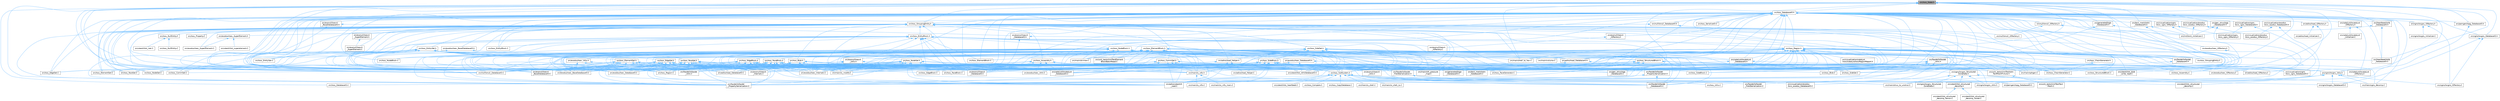 digraph "src/Ioss_State.h"
{
 // INTERACTIVE_SVG=YES
 // LATEX_PDF_SIZE
  bgcolor="transparent";
  edge [fontname=Helvetica,fontsize=10,labelfontname=Helvetica,labelfontsize=10];
  node [fontname=Helvetica,fontsize=10,shape=box,height=0.2,width=0.4];
  Node1 [id="Node000001",label="src/Ioss_State.h",height=0.2,width=0.4,color="gray40", fillcolor="grey60", style="filled", fontcolor="black",tooltip=" "];
  Node1 -> Node2 [id="edge1_Node000001_Node000002",dir="back",color="steelblue1",style="solid",tooltip=" "];
  Node2 [id="Node000002",label="src/Ioss_DatabaseIO.C",height=0.2,width=0.4,color="grey40", fillcolor="white", style="filled",URL="$Ioss__DatabaseIO_8C.html",tooltip=" "];
  Node1 -> Node3 [id="edge2_Node000001_Node000003",dir="back",color="steelblue1",style="solid",tooltip=" "];
  Node3 [id="Node000003",label="src/Ioss_DatabaseIO.h",height=0.2,width=0.4,color="grey40", fillcolor="white", style="filled",URL="$Ioss__DatabaseIO_8h.html",tooltip=" "];
  Node3 -> Node4 [id="edge3_Node000003_Node000004",dir="back",color="steelblue1",style="solid",tooltip=" "];
  Node4 [id="Node000004",label="src/Ioss_Assembly.C",height=0.2,width=0.4,color="grey40", fillcolor="white", style="filled",URL="$Ioss__Assembly_8C.html",tooltip=" "];
  Node3 -> Node5 [id="edge4_Node000003_Node000005",dir="back",color="steelblue1",style="solid",tooltip=" "];
  Node5 [id="Node000005",label="src/Ioss_Blob.C",height=0.2,width=0.4,color="grey40", fillcolor="white", style="filled",URL="$Ioss__Blob_8C.html",tooltip=" "];
  Node3 -> Node6 [id="edge5_Node000003_Node000006",dir="back",color="steelblue1",style="solid",tooltip=" "];
  Node6 [id="Node000006",label="src/Ioss_ChainGenerator.C",height=0.2,width=0.4,color="grey40", fillcolor="white", style="filled",URL="$Ioss__ChainGenerator_8C.html",tooltip=" "];
  Node3 -> Node7 [id="edge6_Node000003_Node000007",dir="back",color="steelblue1",style="solid",tooltip=" "];
  Node7 [id="Node000007",label="src/Ioss_CommSet.C",height=0.2,width=0.4,color="grey40", fillcolor="white", style="filled",URL="$Ioss__CommSet_8C.html",tooltip=" "];
  Node3 -> Node8 [id="edge7_Node000003_Node000008",dir="back",color="steelblue1",style="solid",tooltip=" "];
  Node8 [id="Node000008",label="src/Ioss_EdgeBlock.C",height=0.2,width=0.4,color="grey40", fillcolor="white", style="filled",URL="$Ioss__EdgeBlock_8C.html",tooltip=" "];
  Node3 -> Node9 [id="edge8_Node000003_Node000009",dir="back",color="steelblue1",style="solid",tooltip=" "];
  Node9 [id="Node000009",label="src/Ioss_EdgeSet.C",height=0.2,width=0.4,color="grey40", fillcolor="white", style="filled",URL="$Ioss__EdgeSet_8C.html",tooltip=" "];
  Node3 -> Node10 [id="edge9_Node000003_Node000010",dir="back",color="steelblue1",style="solid",tooltip=" "];
  Node10 [id="Node000010",label="src/Ioss_ElementBlock.C",height=0.2,width=0.4,color="grey40", fillcolor="white", style="filled",URL="$Ioss__ElementBlock_8C.html",tooltip=" "];
  Node3 -> Node11 [id="edge10_Node000003_Node000011",dir="back",color="steelblue1",style="solid",tooltip=" "];
  Node11 [id="Node000011",label="src/Ioss_ElementSet.C",height=0.2,width=0.4,color="grey40", fillcolor="white", style="filled",URL="$Ioss__ElementSet_8C.html",tooltip=" "];
  Node3 -> Node12 [id="edge11_Node000003_Node000012",dir="back",color="steelblue1",style="solid",tooltip=" "];
  Node12 [id="Node000012",label="src/Ioss_EntityBlock.C",height=0.2,width=0.4,color="grey40", fillcolor="white", style="filled",URL="$Ioss__EntityBlock_8C.html",tooltip=" "];
  Node3 -> Node13 [id="edge12_Node000003_Node000013",dir="back",color="steelblue1",style="solid",tooltip=" "];
  Node13 [id="Node000013",label="src/Ioss_FaceBlock.C",height=0.2,width=0.4,color="grey40", fillcolor="white", style="filled",URL="$Ioss__FaceBlock_8C.html",tooltip=" "];
  Node3 -> Node14 [id="edge13_Node000003_Node000014",dir="back",color="steelblue1",style="solid",tooltip=" "];
  Node14 [id="Node000014",label="src/Ioss_FaceGenerator.C",height=0.2,width=0.4,color="grey40", fillcolor="white", style="filled",URL="$Ioss__FaceGenerator_8C.html",tooltip=" "];
  Node3 -> Node15 [id="edge14_Node000003_Node000015",dir="back",color="steelblue1",style="solid",tooltip=" "];
  Node15 [id="Node000015",label="src/Ioss_FaceSet.C",height=0.2,width=0.4,color="grey40", fillcolor="white", style="filled",URL="$Ioss__FaceSet_8C.html",tooltip=" "];
  Node3 -> Node16 [id="edge15_Node000003_Node000016",dir="back",color="steelblue1",style="solid",tooltip=" "];
  Node16 [id="Node000016",label="src/Ioss_GroupingEntity.C",height=0.2,width=0.4,color="grey40", fillcolor="white", style="filled",URL="$Ioss__GroupingEntity_8C.html",tooltip=" "];
  Node3 -> Node17 [id="edge16_Node000003_Node000017",dir="back",color="steelblue1",style="solid",tooltip=" "];
  Node17 [id="Node000017",label="src/Ioss_GroupingEntity.h",height=0.2,width=0.4,color="grey40", fillcolor="white", style="filled",URL="$Ioss__GroupingEntity_8h.html",tooltip=" "];
  Node17 -> Node4 [id="edge17_Node000017_Node000004",dir="back",color="steelblue1",style="solid",tooltip=" "];
  Node17 -> Node18 [id="edge18_Node000017_Node000018",dir="back",color="steelblue1",style="solid",tooltip=" "];
  Node18 [id="Node000018",label="src/Ioss_Assembly.h",height=0.2,width=0.4,color="grey40", fillcolor="white", style="filled",URL="$Ioss__Assembly_8h.html",tooltip=" "];
  Node18 -> Node4 [id="edge19_Node000018_Node000004",dir="back",color="steelblue1",style="solid",tooltip=" "];
  Node18 -> Node19 [id="edge20_Node000018_Node000019",dir="back",color="steelblue1",style="solid",tooltip=" "];
  Node19 [id="Node000019",label="src/Ioss_Region.C",height=0.2,width=0.4,color="grey40", fillcolor="white", style="filled",URL="$Ioss__Region_8C.html",tooltip=" "];
  Node18 -> Node20 [id="edge21_Node000018_Node000020",dir="back",color="steelblue1",style="solid",tooltip=" "];
  Node20 [id="Node000020",label="src/Ioss_SubSystem.h",height=0.2,width=0.4,color="grey40", fillcolor="white", style="filled",URL="$Ioss__SubSystem_8h.html",tooltip=" "];
  Node20 -> Node21 [id="edge22_Node000020_Node000021",dir="back",color="steelblue1",style="solid",tooltip=" "];
  Node21 [id="Node000021",label="src/Ioss_Compare.C",height=0.2,width=0.4,color="grey40", fillcolor="white", style="filled",URL="$Ioss__Compare_8C.html",tooltip=" "];
  Node20 -> Node22 [id="edge23_Node000020_Node000022",dir="back",color="steelblue1",style="solid",tooltip=" "];
  Node22 [id="Node000022",label="src/Ioss_CopyDatabase.C",height=0.2,width=0.4,color="grey40", fillcolor="white", style="filled",URL="$Ioss__CopyDatabase_8C.html",tooltip=" "];
  Node20 -> Node2 [id="edge24_Node000020_Node000002",dir="back",color="steelblue1",style="solid",tooltip=" "];
  Node20 -> Node23 [id="edge25_Node000020_Node000023",dir="back",color="steelblue1",style="solid",tooltip=" "];
  Node23 [id="Node000023",label="src/Ioss_Utils.C",height=0.2,width=0.4,color="grey40", fillcolor="white", style="filled",URL="$Ioss__Utils_8C.html",tooltip=" "];
  Node20 -> Node24 [id="edge26_Node000020_Node000024",dir="back",color="steelblue1",style="solid",tooltip=" "];
  Node24 [id="Node000024",label="src/adios/utest/Ut\l_ioad.C",height=0.2,width=0.4,color="grey40", fillcolor="white", style="filled",URL="$Ut__ioad_8C.html",tooltip=" "];
  Node20 -> Node25 [id="edge27_Node000020_Node000025",dir="back",color="steelblue1",style="solid",tooltip=" "];
  Node25 [id="Node000025",label="src/cgns/Iocgns_DatabaseIO.C",height=0.2,width=0.4,color="grey40", fillcolor="white", style="filled",URL="$Iocgns__DatabaseIO_8C.html",tooltip=" "];
  Node20 -> Node26 [id="edge28_Node000020_Node000026",dir="back",color="steelblue1",style="solid",tooltip=" "];
  Node26 [id="Node000026",label="src/faodel/Iofaodel\l_DatabaseIO.C",height=0.2,width=0.4,color="grey40", fillcolor="white", style="filled",URL="$Iofaodel__DatabaseIO_8C.html",tooltip=" "];
  Node20 -> Node27 [id="edge29_Node000020_Node000027",dir="back",color="steelblue1",style="solid",tooltip=" "];
  Node27 [id="Node000027",label="src/main/io_shell.C",height=0.2,width=0.4,color="grey40", fillcolor="white", style="filled",URL="$io__shell_8C.html",tooltip=" "];
  Node20 -> Node28 [id="edge30_Node000020_Node000028",dir="back",color="steelblue1",style="solid",tooltip=" "];
  Node28 [id="Node000028",label="src/main/io_shell_ts.C",height=0.2,width=0.4,color="grey40", fillcolor="white", style="filled",URL="$io__shell__ts_8C.html",tooltip=" "];
  Node20 -> Node29 [id="edge31_Node000020_Node000029",dir="back",color="steelblue1",style="solid",tooltip=" "];
  Node29 [id="Node000029",label="src/main/struc_to_unstruc.C",height=0.2,width=0.4,color="grey40", fillcolor="white", style="filled",URL="$struc__to__unstruc_8C.html",tooltip=" "];
  Node20 -> Node30 [id="edge32_Node000020_Node000030",dir="back",color="steelblue1",style="solid",tooltip=" "];
  Node30 [id="Node000030",label="src/pamgen/Iopg_DatabaseIO.C",height=0.2,width=0.4,color="grey40", fillcolor="white", style="filled",URL="$Iopg__DatabaseIO_8C.html",tooltip=" "];
  Node20 -> Node31 [id="edge33_Node000020_Node000031",dir="back",color="steelblue1",style="solid",tooltip=" "];
  Node31 [id="Node000031",label="src/utest/Utst_heartbeat.C",height=0.2,width=0.4,color="grey40", fillcolor="white", style="filled",URL="$Utst__heartbeat_8C.html",tooltip=" "];
  Node20 -> Node32 [id="edge34_Node000020_Node000032",dir="back",color="steelblue1",style="solid",tooltip=" "];
  Node32 [id="Node000032",label="src/visualization/exodus\l/Iovs_exodus_DatabaseIO.C",height=0.2,width=0.4,color="grey40", fillcolor="white", style="filled",URL="$Iovs__exodus__DatabaseIO_8C.html",tooltip=" "];
  Node18 -> Node33 [id="edge35_Node000018_Node000033",dir="back",color="steelblue1",style="solid",tooltip=" "];
  Node33 [id="Node000033",label="src/catalyst/Iocatalyst\l_DatabaseIO.C",height=0.2,width=0.4,color="grey40", fillcolor="white", style="filled",URL="$Iocatalyst__DatabaseIO_8C.html",tooltip=" "];
  Node18 -> Node34 [id="edge36_Node000018_Node000034",dir="back",color="steelblue1",style="solid",tooltip=" "];
  Node34 [id="Node000034",label="src/cgns/Iocgns_Utils.C",height=0.2,width=0.4,color="grey40", fillcolor="white", style="filled",URL="$Iocgns__Utils_8C.html",tooltip=" "];
  Node18 -> Node35 [id="edge37_Node000018_Node000035",dir="back",color="steelblue1",style="solid",tooltip=" "];
  Node35 [id="Node000035",label="src/exodus/Ioex_BaseDatabaseIO.C",height=0.2,width=0.4,color="grey40", fillcolor="white", style="filled",URL="$Ioex__BaseDatabaseIO_8C.html",tooltip=" "];
  Node18 -> Node36 [id="edge38_Node000018_Node000036",dir="back",color="steelblue1",style="solid",tooltip=" "];
  Node36 [id="Node000036",label="src/exodus/Ioex_DatabaseIO.C",height=0.2,width=0.4,color="grey40", fillcolor="white", style="filled",URL="$Ioex__DatabaseIO_8C.html",tooltip=" "];
  Node18 -> Node37 [id="edge39_Node000018_Node000037",dir="back",color="steelblue1",style="solid",tooltip=" "];
  Node37 [id="Node000037",label="src/exodus/Ioex_Internals.C",height=0.2,width=0.4,color="grey40", fillcolor="white", style="filled",URL="$Ioex__Internals_8C.html",tooltip=" "];
  Node18 -> Node38 [id="edge40_Node000018_Node000038",dir="back",color="steelblue1",style="solid",tooltip=" "];
  Node38 [id="Node000038",label="src/exodus/Ioex_Utils.C",height=0.2,width=0.4,color="grey40", fillcolor="white", style="filled",URL="$Ioex__Utils_8C.html",tooltip=" "];
  Node18 -> Node39 [id="edge41_Node000018_Node000039",dir="back",color="steelblue1",style="solid",tooltip=" "];
  Node39 [id="Node000039",label="src/exonull/Ioexnl\l_BaseDatabaseIO.C",height=0.2,width=0.4,color="grey40", fillcolor="white", style="filled",URL="$Ioexnl__BaseDatabaseIO_8C.html",tooltip=" "];
  Node18 -> Node40 [id="edge42_Node000018_Node000040",dir="back",color="steelblue1",style="solid",tooltip=" "];
  Node40 [id="Node000040",label="src/exonull/Ioexnl\l_DatabaseIO.C",height=0.2,width=0.4,color="grey40", fillcolor="white", style="filled",URL="$Ioexnl__DatabaseIO_8C.html",tooltip=" "];
  Node18 -> Node41 [id="edge43_Node000018_Node000041",dir="back",color="steelblue1",style="solid",tooltip=" "];
  Node41 [id="Node000041",label="src/exonull/Ioexnl\l_Internals.C",height=0.2,width=0.4,color="grey40", fillcolor="white", style="filled",URL="$Ioexnl__Internals_8C.html",tooltip=" "];
  Node18 -> Node42 [id="edge44_Node000018_Node000042",dir="back",color="steelblue1",style="solid",tooltip=" "];
  Node42 [id="Node000042",label="src/exonull/Ioexnl\l_Utils.C",height=0.2,width=0.4,color="grey40", fillcolor="white", style="filled",URL="$Ioexnl__Utils_8C.html",tooltip=" "];
  Node18 -> Node43 [id="edge45_Node000018_Node000043",dir="back",color="steelblue1",style="solid",tooltip=" "];
  Node43 [id="Node000043",label="src/main/io_info.h",height=0.2,width=0.4,color="grey40", fillcolor="white", style="filled",URL="$io__info_8h.html",tooltip=" "];
  Node43 -> Node44 [id="edge46_Node000043_Node000044",dir="back",color="steelblue1",style="solid",tooltip=" "];
  Node44 [id="Node000044",label="src/main/io_info.C",height=0.2,width=0.4,color="grey40", fillcolor="white", style="filled",URL="$io__info_8C.html",tooltip=" "];
  Node43 -> Node45 [id="edge47_Node000043_Node000045",dir="back",color="steelblue1",style="solid",tooltip=" "];
  Node45 [id="Node000045",label="src/main/io_info_main.C",height=0.2,width=0.4,color="grey40", fillcolor="white", style="filled",URL="$io__info__main_8C.html",tooltip=" "];
  Node18 -> Node46 [id="edge48_Node000018_Node000046",dir="back",color="steelblue1",style="solid",tooltip=" "];
  Node46 [id="Node000046",label="src/main/io_modify.C",height=0.2,width=0.4,color="grey40", fillcolor="white", style="filled",URL="$io__modify_8C.html",tooltip=" "];
  Node18 -> Node47 [id="edge49_Node000018_Node000047",dir="back",color="steelblue1",style="solid",tooltip=" "];
  Node47 [id="Node000047",label="src/null/Ionull_DatabaseIO.C",height=0.2,width=0.4,color="grey40", fillcolor="white", style="filled",URL="$Ionull__DatabaseIO_8C.html",tooltip=" "];
  Node18 -> Node48 [id="edge50_Node000018_Node000048",dir="back",color="steelblue1",style="solid",tooltip=" "];
  Node48 [id="Node000048",label="src/text_mesh/Iotm\l_DatabaseIO.C",height=0.2,width=0.4,color="grey40", fillcolor="white", style="filled",URL="$Iotm__DatabaseIO_8C.html",tooltip=" "];
  Node18 -> Node49 [id="edge51_Node000018_Node000049",dir="back",color="steelblue1",style="solid",tooltip=" "];
  Node49 [id="Node000049",label="src/unit_tests/UnitTestIotm\lTextMeshFixture.h",height=0.2,width=0.4,color="grey40", fillcolor="white", style="filled",URL="$UnitTestIotmTextMeshFixture_8h.html",tooltip=" "];
  Node49 -> Node50 [id="edge52_Node000049_Node000050",dir="back",color="steelblue1",style="solid",tooltip=" "];
  Node50 [id="Node000050",label="src/unit_tests/UnitTestText\lMesh.C",height=0.2,width=0.4,color="grey40", fillcolor="white", style="filled",URL="$UnitTestTextMesh_8C.html",tooltip=" "];
  Node17 -> Node5 [id="edge53_Node000017_Node000005",dir="back",color="steelblue1",style="solid",tooltip=" "];
  Node17 -> Node51 [id="edge54_Node000017_Node000051",dir="back",color="steelblue1",style="solid",tooltip=" "];
  Node51 [id="Node000051",label="src/Ioss_Blob.h",height=0.2,width=0.4,color="grey40", fillcolor="white", style="filled",URL="$Ioss__Blob_8h.html",tooltip=" "];
  Node51 -> Node5 [id="edge55_Node000051_Node000005",dir="back",color="steelblue1",style="solid",tooltip=" "];
  Node51 -> Node19 [id="edge56_Node000051_Node000019",dir="back",color="steelblue1",style="solid",tooltip=" "];
  Node51 -> Node20 [id="edge57_Node000051_Node000020",dir="back",color="steelblue1",style="solid",tooltip=" "];
  Node51 -> Node35 [id="edge58_Node000051_Node000035",dir="back",color="steelblue1",style="solid",tooltip=" "];
  Node51 -> Node36 [id="edge59_Node000051_Node000036",dir="back",color="steelblue1",style="solid",tooltip=" "];
  Node51 -> Node37 [id="edge60_Node000051_Node000037",dir="back",color="steelblue1",style="solid",tooltip=" "];
  Node51 -> Node39 [id="edge61_Node000051_Node000039",dir="back",color="steelblue1",style="solid",tooltip=" "];
  Node51 -> Node40 [id="edge62_Node000051_Node000040",dir="back",color="steelblue1",style="solid",tooltip=" "];
  Node51 -> Node41 [id="edge63_Node000051_Node000041",dir="back",color="steelblue1",style="solid",tooltip=" "];
  Node51 -> Node43 [id="edge64_Node000051_Node000043",dir="back",color="steelblue1",style="solid",tooltip=" "];
  Node51 -> Node46 [id="edge65_Node000051_Node000046",dir="back",color="steelblue1",style="solid",tooltip=" "];
  Node51 -> Node47 [id="edge66_Node000051_Node000047",dir="back",color="steelblue1",style="solid",tooltip=" "];
  Node51 -> Node52 [id="edge67_Node000051_Node000052",dir="back",color="steelblue1",style="solid",tooltip=" "];
  Node52 [id="Node000052",label="src/utest/Utst_blob\l_write_read.C",height=0.2,width=0.4,color="grey40", fillcolor="white", style="filled",URL="$Utst__blob__write__read_8C.html",tooltip=" "];
  Node17 -> Node7 [id="edge68_Node000017_Node000007",dir="back",color="steelblue1",style="solid",tooltip=" "];
  Node17 -> Node53 [id="edge69_Node000017_Node000053",dir="back",color="steelblue1",style="solid",tooltip=" "];
  Node53 [id="Node000053",label="src/Ioss_CommSet.h",height=0.2,width=0.4,color="grey40", fillcolor="white", style="filled",URL="$Ioss__CommSet_8h.html",tooltip=" "];
  Node53 -> Node7 [id="edge70_Node000053_Node000007",dir="back",color="steelblue1",style="solid",tooltip=" "];
  Node53 -> Node14 [id="edge71_Node000053_Node000014",dir="back",color="steelblue1",style="solid",tooltip=" "];
  Node53 -> Node19 [id="edge72_Node000053_Node000019",dir="back",color="steelblue1",style="solid",tooltip=" "];
  Node53 -> Node20 [id="edge73_Node000053_Node000020",dir="back",color="steelblue1",style="solid",tooltip=" "];
  Node53 -> Node54 [id="edge74_Node000053_Node000054",dir="back",color="steelblue1",style="solid",tooltip=" "];
  Node54 [id="Node000054",label="src/adios/Ioad_DatabaseIO.C",height=0.2,width=0.4,color="grey40", fillcolor="white", style="filled",URL="$Ioad__DatabaseIO_8C.html",tooltip=" "];
  Node53 -> Node24 [id="edge75_Node000053_Node000024",dir="back",color="steelblue1",style="solid",tooltip=" "];
  Node53 -> Node33 [id="edge76_Node000053_Node000033",dir="back",color="steelblue1",style="solid",tooltip=" "];
  Node53 -> Node35 [id="edge77_Node000053_Node000035",dir="back",color="steelblue1",style="solid",tooltip=" "];
  Node53 -> Node36 [id="edge78_Node000053_Node000036",dir="back",color="steelblue1",style="solid",tooltip=" "];
  Node53 -> Node39 [id="edge79_Node000053_Node000039",dir="back",color="steelblue1",style="solid",tooltip=" "];
  Node53 -> Node40 [id="edge80_Node000053_Node000040",dir="back",color="steelblue1",style="solid",tooltip=" "];
  Node53 -> Node26 [id="edge81_Node000053_Node000026",dir="back",color="steelblue1",style="solid",tooltip=" "];
  Node53 -> Node55 [id="edge82_Node000053_Node000055",dir="back",color="steelblue1",style="solid",tooltip=" "];
  Node55 [id="Node000055",label="src/faodel/Iofaodel\l_FieldSerialization.h",height=0.2,width=0.4,color="grey40", fillcolor="white", style="filled",URL="$Iofaodel__FieldSerialization_8h.html",tooltip=" "];
  Node55 -> Node26 [id="edge83_Node000055_Node000026",dir="back",color="steelblue1",style="solid",tooltip=" "];
  Node55 -> Node56 [id="edge84_Node000055_Node000056",dir="back",color="steelblue1",style="solid",tooltip=" "];
  Node56 [id="Node000056",label="src/faodel/Iofaodel\l_FieldSerialization.C",height=0.2,width=0.4,color="grey40", fillcolor="white", style="filled",URL="$Iofaodel__FieldSerialization_8C.html",tooltip=" "];
  Node53 -> Node57 [id="edge85_Node000053_Node000057",dir="back",color="steelblue1",style="solid",tooltip=" "];
  Node57 [id="Node000057",label="src/faodel/Iofaodel\l_PropertySerialization.C",height=0.2,width=0.4,color="grey40", fillcolor="white", style="filled",URL="$Iofaodel__PropertySerialization_8C.html",tooltip=" "];
  Node53 -> Node58 [id="edge86_Node000053_Node000058",dir="back",color="steelblue1",style="solid",tooltip=" "];
  Node58 [id="Node000058",label="src/faodel/Iofaodel\l_Utils.C",height=0.2,width=0.4,color="grey40", fillcolor="white", style="filled",URL="$Iofaodel__Utils_8C.html",tooltip=" "];
  Node53 -> Node59 [id="edge87_Node000053_Node000059",dir="back",color="steelblue1",style="solid",tooltip=" "];
  Node59 [id="Node000059",label="src/gen_struc/Iogs\l_DatabaseIO.C",height=0.2,width=0.4,color="grey40", fillcolor="white", style="filled",URL="$Iogs__DatabaseIO_8C.html",tooltip=" "];
  Node53 -> Node60 [id="edge88_Node000053_Node000060",dir="back",color="steelblue1",style="solid",tooltip=" "];
  Node60 [id="Node000060",label="src/generated/Iogn\l_DatabaseIO.C",height=0.2,width=0.4,color="grey40", fillcolor="white", style="filled",URL="$Iogn__DatabaseIO_8C.html",tooltip=" "];
  Node53 -> Node61 [id="edge89_Node000053_Node000061",dir="back",color="steelblue1",style="solid",tooltip=" "];
  Node61 [id="Node000061",label="src/main/cth_pressure\l_map.C",height=0.2,width=0.4,color="grey40", fillcolor="white", style="filled",URL="$cth__pressure__map_8C.html",tooltip=" "];
  Node53 -> Node43 [id="edge90_Node000053_Node000043",dir="back",color="steelblue1",style="solid",tooltip=" "];
  Node53 -> Node46 [id="edge91_Node000053_Node000046",dir="back",color="steelblue1",style="solid",tooltip=" "];
  Node53 -> Node47 [id="edge92_Node000053_Node000047",dir="back",color="steelblue1",style="solid",tooltip=" "];
  Node53 -> Node48 [id="edge93_Node000053_Node000048",dir="back",color="steelblue1",style="solid",tooltip=" "];
  Node53 -> Node49 [id="edge94_Node000053_Node000049",dir="back",color="steelblue1",style="solid",tooltip=" "];
  Node17 -> Node9 [id="edge95_Node000017_Node000009",dir="back",color="steelblue1",style="solid",tooltip=" "];
  Node17 -> Node11 [id="edge96_Node000017_Node000011",dir="back",color="steelblue1",style="solid",tooltip=" "];
  Node17 -> Node12 [id="edge97_Node000017_Node000012",dir="back",color="steelblue1",style="solid",tooltip=" "];
  Node17 -> Node62 [id="edge98_Node000017_Node000062",dir="back",color="steelblue1",style="solid",tooltip=" "];
  Node62 [id="Node000062",label="src/Ioss_EntityBlock.h",height=0.2,width=0.4,color="grey40", fillcolor="white", style="filled",URL="$Ioss__EntityBlock_8h.html",tooltip=" "];
  Node62 -> Node8 [id="edge99_Node000062_Node000008",dir="back",color="steelblue1",style="solid",tooltip=" "];
  Node62 -> Node63 [id="edge100_Node000062_Node000063",dir="back",color="steelblue1",style="solid",tooltip=" "];
  Node63 [id="Node000063",label="src/Ioss_EdgeBlock.h",height=0.2,width=0.4,color="grey40", fillcolor="white", style="filled",URL="$Ioss__EdgeBlock_8h.html",tooltip=" "];
  Node63 -> Node8 [id="edge101_Node000063_Node000008",dir="back",color="steelblue1",style="solid",tooltip=" "];
  Node63 -> Node19 [id="edge102_Node000063_Node000019",dir="back",color="steelblue1",style="solid",tooltip=" "];
  Node63 -> Node20 [id="edge103_Node000063_Node000020",dir="back",color="steelblue1",style="solid",tooltip=" "];
  Node63 -> Node54 [id="edge104_Node000063_Node000054",dir="back",color="steelblue1",style="solid",tooltip=" "];
  Node63 -> Node24 [id="edge105_Node000063_Node000024",dir="back",color="steelblue1",style="solid",tooltip=" "];
  Node63 -> Node33 [id="edge106_Node000063_Node000033",dir="back",color="steelblue1",style="solid",tooltip=" "];
  Node63 -> Node35 [id="edge107_Node000063_Node000035",dir="back",color="steelblue1",style="solid",tooltip=" "];
  Node63 -> Node36 [id="edge108_Node000063_Node000036",dir="back",color="steelblue1",style="solid",tooltip=" "];
  Node63 -> Node37 [id="edge109_Node000063_Node000037",dir="back",color="steelblue1",style="solid",tooltip=" "];
  Node63 -> Node39 [id="edge110_Node000063_Node000039",dir="back",color="steelblue1",style="solid",tooltip=" "];
  Node63 -> Node40 [id="edge111_Node000063_Node000040",dir="back",color="steelblue1",style="solid",tooltip=" "];
  Node63 -> Node41 [id="edge112_Node000063_Node000041",dir="back",color="steelblue1",style="solid",tooltip=" "];
  Node63 -> Node55 [id="edge113_Node000063_Node000055",dir="back",color="steelblue1",style="solid",tooltip=" "];
  Node63 -> Node57 [id="edge114_Node000063_Node000057",dir="back",color="steelblue1",style="solid",tooltip=" "];
  Node63 -> Node58 [id="edge115_Node000063_Node000058",dir="back",color="steelblue1",style="solid",tooltip=" "];
  Node63 -> Node43 [id="edge116_Node000063_Node000043",dir="back",color="steelblue1",style="solid",tooltip=" "];
  Node63 -> Node46 [id="edge117_Node000063_Node000046",dir="back",color="steelblue1",style="solid",tooltip=" "];
  Node63 -> Node47 [id="edge118_Node000063_Node000047",dir="back",color="steelblue1",style="solid",tooltip=" "];
  Node62 -> Node10 [id="edge119_Node000062_Node000010",dir="back",color="steelblue1",style="solid",tooltip=" "];
  Node62 -> Node64 [id="edge120_Node000062_Node000064",dir="back",color="steelblue1",style="solid",tooltip=" "];
  Node64 [id="Node000064",label="src/Ioss_ElementBlock.h",height=0.2,width=0.4,color="grey40", fillcolor="white", style="filled",URL="$Ioss__ElementBlock_8h.html",tooltip=" "];
  Node64 -> Node6 [id="edge121_Node000064_Node000006",dir="back",color="steelblue1",style="solid",tooltip=" "];
  Node64 -> Node10 [id="edge122_Node000064_Node000010",dir="back",color="steelblue1",style="solid",tooltip=" "];
  Node64 -> Node14 [id="edge123_Node000064_Node000014",dir="back",color="steelblue1",style="solid",tooltip=" "];
  Node64 -> Node19 [id="edge124_Node000064_Node000019",dir="back",color="steelblue1",style="solid",tooltip=" "];
  Node64 -> Node65 [id="edge125_Node000064_Node000065",dir="back",color="steelblue1",style="solid",tooltip=" "];
  Node65 [id="Node000065",label="src/Ioss_SideBlock.C",height=0.2,width=0.4,color="grey40", fillcolor="white", style="filled",URL="$Ioss__SideBlock_8C.html",tooltip=" "];
  Node64 -> Node66 [id="edge126_Node000064_Node000066",dir="back",color="steelblue1",style="solid",tooltip=" "];
  Node66 [id="Node000066",label="src/Ioss_SideBlock.h",height=0.2,width=0.4,color="grey40", fillcolor="white", style="filled",URL="$Ioss__SideBlock_8h.html",tooltip=" "];
  Node66 -> Node6 [id="edge127_Node000066_Node000006",dir="back",color="steelblue1",style="solid",tooltip=" "];
  Node66 -> Node19 [id="edge128_Node000066_Node000019",dir="back",color="steelblue1",style="solid",tooltip=" "];
  Node66 -> Node65 [id="edge129_Node000066_Node000065",dir="back",color="steelblue1",style="solid",tooltip=" "];
  Node66 -> Node67 [id="edge130_Node000066_Node000067",dir="back",color="steelblue1",style="solid",tooltip=" "];
  Node67 [id="Node000067",label="src/Ioss_SideSet.C",height=0.2,width=0.4,color="grey40", fillcolor="white", style="filled",URL="$Ioss__SideSet_8C.html",tooltip=" "];
  Node66 -> Node20 [id="edge131_Node000066_Node000020",dir="back",color="steelblue1",style="solid",tooltip=" "];
  Node66 -> Node54 [id="edge132_Node000066_Node000054",dir="back",color="steelblue1",style="solid",tooltip=" "];
  Node66 -> Node68 [id="edge133_Node000066_Node000068",dir="back",color="steelblue1",style="solid",tooltip=" "];
  Node68 [id="Node000068",label="src/adios/Ioad_Helper.C",height=0.2,width=0.4,color="grey40", fillcolor="white", style="filled",URL="$Ioad__Helper_8C.html",tooltip=" "];
  Node66 -> Node24 [id="edge134_Node000066_Node000024",dir="back",color="steelblue1",style="solid",tooltip=" "];
  Node66 -> Node33 [id="edge135_Node000066_Node000033",dir="back",color="steelblue1",style="solid",tooltip=" "];
  Node66 -> Node69 [id="edge136_Node000066_Node000069",dir="back",color="steelblue1",style="solid",tooltip=" "];
  Node69 [id="Node000069",label="src/cgns/Iocgns_Utils.h",height=0.2,width=0.4,color="grey40", fillcolor="white", style="filled",URL="$Iocgns__Utils_8h.html",tooltip=" "];
  Node69 -> Node25 [id="edge137_Node000069_Node000025",dir="back",color="steelblue1",style="solid",tooltip=" "];
  Node69 -> Node70 [id="edge138_Node000069_Node000070",dir="back",color="steelblue1",style="solid",tooltip=" "];
  Node70 [id="Node000070",label="src/cgns/Iocgns_IOFactory.C",height=0.2,width=0.4,color="grey40", fillcolor="white", style="filled",URL="$Iocgns__IOFactory_8C.html",tooltip=" "];
  Node69 -> Node34 [id="edge139_Node000069_Node000034",dir="back",color="steelblue1",style="solid",tooltip=" "];
  Node69 -> Node71 [id="edge140_Node000069_Node000071",dir="back",color="steelblue1",style="solid",tooltip=" "];
  Node71 [id="Node000071",label="src/main/cgns_decomp.C",height=0.2,width=0.4,color="grey40", fillcolor="white", style="filled",URL="$cgns__decomp_8C.html",tooltip=" "];
  Node69 -> Node29 [id="edge141_Node000069_Node000029",dir="back",color="steelblue1",style="solid",tooltip=" "];
  Node69 -> Node72 [id="edge142_Node000069_Node000072",dir="back",color="steelblue1",style="solid",tooltip=" "];
  Node72 [id="Node000072",label="src/utest/Utst_structured\l_decomp.C",height=0.2,width=0.4,color="grey40", fillcolor="white", style="filled",URL="$Utst__structured__decomp_8C.html",tooltip=" "];
  Node66 -> Node35 [id="edge143_Node000066_Node000035",dir="back",color="steelblue1",style="solid",tooltip=" "];
  Node66 -> Node36 [id="edge144_Node000066_Node000036",dir="back",color="steelblue1",style="solid",tooltip=" "];
  Node66 -> Node37 [id="edge145_Node000066_Node000037",dir="back",color="steelblue1",style="solid",tooltip=" "];
  Node66 -> Node39 [id="edge146_Node000066_Node000039",dir="back",color="steelblue1",style="solid",tooltip=" "];
  Node66 -> Node40 [id="edge147_Node000066_Node000040",dir="back",color="steelblue1",style="solid",tooltip=" "];
  Node66 -> Node41 [id="edge148_Node000066_Node000041",dir="back",color="steelblue1",style="solid",tooltip=" "];
  Node66 -> Node26 [id="edge149_Node000066_Node000026",dir="back",color="steelblue1",style="solid",tooltip=" "];
  Node66 -> Node55 [id="edge150_Node000066_Node000055",dir="back",color="steelblue1",style="solid",tooltip=" "];
  Node66 -> Node57 [id="edge151_Node000066_Node000057",dir="back",color="steelblue1",style="solid",tooltip=" "];
  Node66 -> Node58 [id="edge152_Node000066_Node000058",dir="back",color="steelblue1",style="solid",tooltip=" "];
  Node66 -> Node59 [id="edge153_Node000066_Node000059",dir="back",color="steelblue1",style="solid",tooltip=" "];
  Node66 -> Node60 [id="edge154_Node000066_Node000060",dir="back",color="steelblue1",style="solid",tooltip=" "];
  Node66 -> Node61 [id="edge155_Node000066_Node000061",dir="back",color="steelblue1",style="solid",tooltip=" "];
  Node66 -> Node43 [id="edge156_Node000066_Node000043",dir="back",color="steelblue1",style="solid",tooltip=" "];
  Node66 -> Node46 [id="edge157_Node000066_Node000046",dir="back",color="steelblue1",style="solid",tooltip=" "];
  Node66 -> Node47 [id="edge158_Node000066_Node000047",dir="back",color="steelblue1",style="solid",tooltip=" "];
  Node66 -> Node48 [id="edge159_Node000066_Node000048",dir="back",color="steelblue1",style="solid",tooltip=" "];
  Node66 -> Node49 [id="edge160_Node000066_Node000049",dir="back",color="steelblue1",style="solid",tooltip=" "];
  Node66 -> Node73 [id="edge161_Node000066_Node000073",dir="back",color="steelblue1",style="solid",tooltip=" "];
  Node73 [id="Node000073",label="src/utest/Utst_IofxDatabaseIO.C",height=0.2,width=0.4,color="grey40", fillcolor="white", style="filled",URL="$Utst__IofxDatabaseIO_8C.html",tooltip=" "];
  Node64 -> Node20 [id="edge162_Node000064_Node000020",dir="back",color="steelblue1",style="solid",tooltip=" "];
  Node64 -> Node54 [id="edge163_Node000064_Node000054",dir="back",color="steelblue1",style="solid",tooltip=" "];
  Node64 -> Node24 [id="edge164_Node000064_Node000024",dir="back",color="steelblue1",style="solid",tooltip=" "];
  Node64 -> Node33 [id="edge165_Node000064_Node000033",dir="back",color="steelblue1",style="solid",tooltip=" "];
  Node64 -> Node35 [id="edge166_Node000064_Node000035",dir="back",color="steelblue1",style="solid",tooltip=" "];
  Node64 -> Node36 [id="edge167_Node000064_Node000036",dir="back",color="steelblue1",style="solid",tooltip=" "];
  Node64 -> Node37 [id="edge168_Node000064_Node000037",dir="back",color="steelblue1",style="solid",tooltip=" "];
  Node64 -> Node74 [id="edge169_Node000064_Node000074",dir="back",color="steelblue1",style="solid",tooltip=" "];
  Node74 [id="Node000074",label="src/exodus/Ioex_Utils.h",height=0.2,width=0.4,color="grey40", fillcolor="white", style="filled",URL="$Ioex__Utils_8h.html",tooltip=" "];
  Node74 -> Node35 [id="edge170_Node000074_Node000035",dir="back",color="steelblue1",style="solid",tooltip=" "];
  Node74 -> Node36 [id="edge171_Node000074_Node000036",dir="back",color="steelblue1",style="solid",tooltip=" "];
  Node74 -> Node37 [id="edge172_Node000074_Node000037",dir="back",color="steelblue1",style="solid",tooltip=" "];
  Node74 -> Node38 [id="edge173_Node000074_Node000038",dir="back",color="steelblue1",style="solid",tooltip=" "];
  Node64 -> Node39 [id="edge174_Node000064_Node000039",dir="back",color="steelblue1",style="solid",tooltip=" "];
  Node64 -> Node40 [id="edge175_Node000064_Node000040",dir="back",color="steelblue1",style="solid",tooltip=" "];
  Node64 -> Node41 [id="edge176_Node000064_Node000041",dir="back",color="steelblue1",style="solid",tooltip=" "];
  Node64 -> Node75 [id="edge177_Node000064_Node000075",dir="back",color="steelblue1",style="solid",tooltip=" "];
  Node75 [id="Node000075",label="src/exonull/Ioexnl\l_Utils.h",height=0.2,width=0.4,color="grey40", fillcolor="white", style="filled",URL="$Ioexnl__Utils_8h.html",tooltip=" "];
  Node75 -> Node39 [id="edge178_Node000075_Node000039",dir="back",color="steelblue1",style="solid",tooltip=" "];
  Node75 -> Node40 [id="edge179_Node000075_Node000040",dir="back",color="steelblue1",style="solid",tooltip=" "];
  Node75 -> Node41 [id="edge180_Node000075_Node000041",dir="back",color="steelblue1",style="solid",tooltip=" "];
  Node75 -> Node42 [id="edge181_Node000075_Node000042",dir="back",color="steelblue1",style="solid",tooltip=" "];
  Node64 -> Node26 [id="edge182_Node000064_Node000026",dir="back",color="steelblue1",style="solid",tooltip=" "];
  Node64 -> Node55 [id="edge183_Node000064_Node000055",dir="back",color="steelblue1",style="solid",tooltip=" "];
  Node64 -> Node57 [id="edge184_Node000064_Node000057",dir="back",color="steelblue1",style="solid",tooltip=" "];
  Node64 -> Node58 [id="edge185_Node000064_Node000058",dir="back",color="steelblue1",style="solid",tooltip=" "];
  Node64 -> Node59 [id="edge186_Node000064_Node000059",dir="back",color="steelblue1",style="solid",tooltip=" "];
  Node64 -> Node60 [id="edge187_Node000064_Node000060",dir="back",color="steelblue1",style="solid",tooltip=" "];
  Node64 -> Node61 [id="edge188_Node000064_Node000061",dir="back",color="steelblue1",style="solid",tooltip=" "];
  Node64 -> Node43 [id="edge189_Node000064_Node000043",dir="back",color="steelblue1",style="solid",tooltip=" "];
  Node64 -> Node46 [id="edge190_Node000064_Node000046",dir="back",color="steelblue1",style="solid",tooltip=" "];
  Node64 -> Node76 [id="edge191_Node000064_Node000076",dir="back",color="steelblue1",style="solid",tooltip=" "];
  Node76 [id="Node000076",label="src/main/shell_to_hex.C",height=0.2,width=0.4,color="grey40", fillcolor="white", style="filled",URL="$shell__to__hex_8C.html",tooltip=" "];
  Node64 -> Node77 [id="edge192_Node000064_Node000077",dir="back",color="steelblue1",style="solid",tooltip=" "];
  Node77 [id="Node000077",label="src/main/skinner.C",height=0.2,width=0.4,color="grey40", fillcolor="white", style="filled",URL="$skinner_8C.html",tooltip=" "];
  Node64 -> Node78 [id="edge193_Node000064_Node000078",dir="back",color="steelblue1",style="solid",tooltip=" "];
  Node78 [id="Node000078",label="src/main/sphgen.C",height=0.2,width=0.4,color="grey40", fillcolor="white", style="filled",URL="$sphgen_8C.html",tooltip=" "];
  Node64 -> Node79 [id="edge194_Node000064_Node000079",dir="back",color="steelblue1",style="solid",tooltip=" "];
  Node79 [id="Node000079",label="src/main/volume.C",height=0.2,width=0.4,color="grey40", fillcolor="white", style="filled",URL="$volume_8C.html",tooltip=" "];
  Node64 -> Node47 [id="edge195_Node000064_Node000047",dir="back",color="steelblue1",style="solid",tooltip=" "];
  Node64 -> Node48 [id="edge196_Node000064_Node000048",dir="back",color="steelblue1",style="solid",tooltip=" "];
  Node64 -> Node80 [id="edge197_Node000064_Node000080",dir="back",color="steelblue1",style="solid",tooltip=" "];
  Node80 [id="Node000080",label="src/unit_tests/UnitTestElement\lBlockBatchRead.C",height=0.2,width=0.4,color="grey40", fillcolor="white", style="filled",URL="$UnitTestElementBlockBatchRead_8C.html",tooltip=" "];
  Node64 -> Node49 [id="edge198_Node000064_Node000049",dir="back",color="steelblue1",style="solid",tooltip=" "];
  Node64 -> Node73 [id="edge199_Node000064_Node000073",dir="back",color="steelblue1",style="solid",tooltip=" "];
  Node62 -> Node12 [id="edge200_Node000062_Node000012",dir="back",color="steelblue1",style="solid",tooltip=" "];
  Node62 -> Node13 [id="edge201_Node000062_Node000013",dir="back",color="steelblue1",style="solid",tooltip=" "];
  Node62 -> Node81 [id="edge202_Node000062_Node000081",dir="back",color="steelblue1",style="solid",tooltip=" "];
  Node81 [id="Node000081",label="src/Ioss_FaceBlock.h",height=0.2,width=0.4,color="grey40", fillcolor="white", style="filled",URL="$Ioss__FaceBlock_8h.html",tooltip=" "];
  Node81 -> Node13 [id="edge203_Node000081_Node000013",dir="back",color="steelblue1",style="solid",tooltip=" "];
  Node81 -> Node19 [id="edge204_Node000081_Node000019",dir="back",color="steelblue1",style="solid",tooltip=" "];
  Node81 -> Node20 [id="edge205_Node000081_Node000020",dir="back",color="steelblue1",style="solid",tooltip=" "];
  Node81 -> Node54 [id="edge206_Node000081_Node000054",dir="back",color="steelblue1",style="solid",tooltip=" "];
  Node81 -> Node24 [id="edge207_Node000081_Node000024",dir="back",color="steelblue1",style="solid",tooltip=" "];
  Node81 -> Node33 [id="edge208_Node000081_Node000033",dir="back",color="steelblue1",style="solid",tooltip=" "];
  Node81 -> Node35 [id="edge209_Node000081_Node000035",dir="back",color="steelblue1",style="solid",tooltip=" "];
  Node81 -> Node36 [id="edge210_Node000081_Node000036",dir="back",color="steelblue1",style="solid",tooltip=" "];
  Node81 -> Node37 [id="edge211_Node000081_Node000037",dir="back",color="steelblue1",style="solid",tooltip=" "];
  Node81 -> Node39 [id="edge212_Node000081_Node000039",dir="back",color="steelblue1",style="solid",tooltip=" "];
  Node81 -> Node40 [id="edge213_Node000081_Node000040",dir="back",color="steelblue1",style="solid",tooltip=" "];
  Node81 -> Node41 [id="edge214_Node000081_Node000041",dir="back",color="steelblue1",style="solid",tooltip=" "];
  Node81 -> Node55 [id="edge215_Node000081_Node000055",dir="back",color="steelblue1",style="solid",tooltip=" "];
  Node81 -> Node57 [id="edge216_Node000081_Node000057",dir="back",color="steelblue1",style="solid",tooltip=" "];
  Node81 -> Node58 [id="edge217_Node000081_Node000058",dir="back",color="steelblue1",style="solid",tooltip=" "];
  Node81 -> Node43 [id="edge218_Node000081_Node000043",dir="back",color="steelblue1",style="solid",tooltip=" "];
  Node81 -> Node46 [id="edge219_Node000081_Node000046",dir="back",color="steelblue1",style="solid",tooltip=" "];
  Node81 -> Node47 [id="edge220_Node000081_Node000047",dir="back",color="steelblue1",style="solid",tooltip=" "];
  Node62 -> Node82 [id="edge221_Node000062_Node000082",dir="back",color="steelblue1",style="solid",tooltip=" "];
  Node82 [id="Node000082",label="src/Ioss_NodeBlock.C",height=0.2,width=0.4,color="grey40", fillcolor="white", style="filled",URL="$Ioss__NodeBlock_8C.html",tooltip=" "];
  Node62 -> Node83 [id="edge222_Node000062_Node000083",dir="back",color="steelblue1",style="solid",tooltip=" "];
  Node83 [id="Node000083",label="src/Ioss_NodeBlock.h",height=0.2,width=0.4,color="grey40", fillcolor="white", style="filled",URL="$Ioss__NodeBlock_8h.html",tooltip=" "];
  Node83 -> Node14 [id="edge223_Node000083_Node000014",dir="back",color="steelblue1",style="solid",tooltip=" "];
  Node83 -> Node82 [id="edge224_Node000083_Node000082",dir="back",color="steelblue1",style="solid",tooltip=" "];
  Node83 -> Node19 [id="edge225_Node000083_Node000019",dir="back",color="steelblue1",style="solid",tooltip=" "];
  Node83 -> Node84 [id="edge226_Node000083_Node000084",dir="back",color="steelblue1",style="solid",tooltip=" "];
  Node84 [id="Node000084",label="src/Ioss_StructuredBlock.h",height=0.2,width=0.4,color="grey40", fillcolor="white", style="filled",URL="$Ioss__StructuredBlock_8h.html",tooltip=" "];
  Node84 -> Node19 [id="edge227_Node000084_Node000019",dir="back",color="steelblue1",style="solid",tooltip=" "];
  Node84 -> Node85 [id="edge228_Node000084_Node000085",dir="back",color="steelblue1",style="solid",tooltip=" "];
  Node85 [id="Node000085",label="src/Ioss_StructuredBlock.C",height=0.2,width=0.4,color="grey40", fillcolor="white", style="filled",URL="$Ioss__StructuredBlock_8C.html",tooltip=" "];
  Node84 -> Node20 [id="edge229_Node000084_Node000020",dir="back",color="steelblue1",style="solid",tooltip=" "];
  Node84 -> Node33 [id="edge230_Node000084_Node000033",dir="back",color="steelblue1",style="solid",tooltip=" "];
  Node84 -> Node86 [id="edge231_Node000084_Node000086",dir="back",color="steelblue1",style="solid",tooltip=" "];
  Node86 [id="Node000086",label="src/cgns/Iocgns_Structured\lZoneData.h",height=0.2,width=0.4,color="grey40", fillcolor="white", style="filled",URL="$Iocgns__StructuredZoneData_8h.html",tooltip=" "];
  Node86 -> Node87 [id="edge232_Node000086_Node000087",dir="back",color="steelblue1",style="solid",tooltip=" "];
  Node87 [id="Node000087",label="src/cgns/Iocgns_Structured\lZoneData.C",height=0.2,width=0.4,color="grey40", fillcolor="white", style="filled",URL="$Iocgns__StructuredZoneData_8C.html",tooltip=" "];
  Node86 -> Node34 [id="edge233_Node000086_Node000034",dir="back",color="steelblue1",style="solid",tooltip=" "];
  Node86 -> Node71 [id="edge234_Node000086_Node000071",dir="back",color="steelblue1",style="solid",tooltip=" "];
  Node86 -> Node29 [id="edge235_Node000086_Node000029",dir="back",color="steelblue1",style="solid",tooltip=" "];
  Node86 -> Node72 [id="edge236_Node000086_Node000072",dir="back",color="steelblue1",style="solid",tooltip=" "];
  Node86 -> Node88 [id="edge237_Node000086_Node000088",dir="back",color="steelblue1",style="solid",tooltip=" "];
  Node88 [id="Node000088",label="src/utest/Utst_structured\l_decomp.h",height=0.2,width=0.4,color="grey40", fillcolor="white", style="filled",URL="$Utst__structured__decomp_8h.html",tooltip=" "];
  Node88 -> Node89 [id="edge238_Node000088_Node000089",dir="back",color="steelblue1",style="solid",tooltip=" "];
  Node89 [id="Node000089",label="src/utest/Utst_structured\l_decomp_herron.C",height=0.2,width=0.4,color="grey40", fillcolor="white", style="filled",URL="$Utst__structured__decomp__herron_8C.html",tooltip=" "];
  Node88 -> Node90 [id="edge239_Node000088_Node000090",dir="back",color="steelblue1",style="solid",tooltip=" "];
  Node90 [id="Node000090",label="src/utest/Utst_structured\l_decomp_rocket.C",height=0.2,width=0.4,color="grey40", fillcolor="white", style="filled",URL="$Utst__structured__decomp__rocket_8C.html",tooltip=" "];
  Node84 -> Node34 [id="edge240_Node000084_Node000034",dir="back",color="steelblue1",style="solid",tooltip=" "];
  Node84 -> Node69 [id="edge241_Node000084_Node000069",dir="back",color="steelblue1",style="solid",tooltip=" "];
  Node84 -> Node55 [id="edge242_Node000084_Node000055",dir="back",color="steelblue1",style="solid",tooltip=" "];
  Node84 -> Node57 [id="edge243_Node000084_Node000057",dir="back",color="steelblue1",style="solid",tooltip=" "];
  Node84 -> Node58 [id="edge244_Node000084_Node000058",dir="back",color="steelblue1",style="solid",tooltip=" "];
  Node84 -> Node59 [id="edge245_Node000084_Node000059",dir="back",color="steelblue1",style="solid",tooltip=" "];
  Node84 -> Node43 [id="edge246_Node000084_Node000043",dir="back",color="steelblue1",style="solid",tooltip=" "];
  Node84 -> Node46 [id="edge247_Node000084_Node000046",dir="back",color="steelblue1",style="solid",tooltip=" "];
  Node84 -> Node91 [id="edge248_Node000084_Node000091",dir="back",color="steelblue1",style="solid",tooltip=" "];
  Node91 [id="Node000091",label="src/visualization/cgns\l/Iovs_cgns_DatabaseIO.C",height=0.2,width=0.4,color="grey40", fillcolor="white", style="filled",URL="$Iovs__cgns__DatabaseIO_8C.html",tooltip=" "];
  Node83 -> Node20 [id="edge249_Node000083_Node000020",dir="back",color="steelblue1",style="solid",tooltip=" "];
  Node83 -> Node54 [id="edge250_Node000083_Node000054",dir="back",color="steelblue1",style="solid",tooltip=" "];
  Node83 -> Node24 [id="edge251_Node000083_Node000024",dir="back",color="steelblue1",style="solid",tooltip=" "];
  Node83 -> Node33 [id="edge252_Node000083_Node000033",dir="back",color="steelblue1",style="solid",tooltip=" "];
  Node83 -> Node35 [id="edge253_Node000083_Node000035",dir="back",color="steelblue1",style="solid",tooltip=" "];
  Node83 -> Node36 [id="edge254_Node000083_Node000036",dir="back",color="steelblue1",style="solid",tooltip=" "];
  Node83 -> Node37 [id="edge255_Node000083_Node000037",dir="back",color="steelblue1",style="solid",tooltip=" "];
  Node83 -> Node39 [id="edge256_Node000083_Node000039",dir="back",color="steelblue1",style="solid",tooltip=" "];
  Node83 -> Node40 [id="edge257_Node000083_Node000040",dir="back",color="steelblue1",style="solid",tooltip=" "];
  Node83 -> Node41 [id="edge258_Node000083_Node000041",dir="back",color="steelblue1",style="solid",tooltip=" "];
  Node83 -> Node26 [id="edge259_Node000083_Node000026",dir="back",color="steelblue1",style="solid",tooltip=" "];
  Node83 -> Node55 [id="edge260_Node000083_Node000055",dir="back",color="steelblue1",style="solid",tooltip=" "];
  Node83 -> Node57 [id="edge261_Node000083_Node000057",dir="back",color="steelblue1",style="solid",tooltip=" "];
  Node83 -> Node58 [id="edge262_Node000083_Node000058",dir="back",color="steelblue1",style="solid",tooltip=" "];
  Node83 -> Node59 [id="edge263_Node000083_Node000059",dir="back",color="steelblue1",style="solid",tooltip=" "];
  Node83 -> Node60 [id="edge264_Node000083_Node000060",dir="back",color="steelblue1",style="solid",tooltip=" "];
  Node83 -> Node61 [id="edge265_Node000083_Node000061",dir="back",color="steelblue1",style="solid",tooltip=" "];
  Node83 -> Node43 [id="edge266_Node000083_Node000043",dir="back",color="steelblue1",style="solid",tooltip=" "];
  Node83 -> Node46 [id="edge267_Node000083_Node000046",dir="back",color="steelblue1",style="solid",tooltip=" "];
  Node83 -> Node76 [id="edge268_Node000083_Node000076",dir="back",color="steelblue1",style="solid",tooltip=" "];
  Node83 -> Node77 [id="edge269_Node000083_Node000077",dir="back",color="steelblue1",style="solid",tooltip=" "];
  Node83 -> Node78 [id="edge270_Node000083_Node000078",dir="back",color="steelblue1",style="solid",tooltip=" "];
  Node83 -> Node47 [id="edge271_Node000083_Node000047",dir="back",color="steelblue1",style="solid",tooltip=" "];
  Node83 -> Node48 [id="edge272_Node000083_Node000048",dir="back",color="steelblue1",style="solid",tooltip=" "];
  Node83 -> Node80 [id="edge273_Node000083_Node000080",dir="back",color="steelblue1",style="solid",tooltip=" "];
  Node83 -> Node49 [id="edge274_Node000083_Node000049",dir="back",color="steelblue1",style="solid",tooltip=" "];
  Node83 -> Node73 [id="edge275_Node000083_Node000073",dir="back",color="steelblue1",style="solid",tooltip=" "];
  Node62 -> Node19 [id="edge276_Node000062_Node000019",dir="back",color="steelblue1",style="solid",tooltip=" "];
  Node62 -> Node65 [id="edge277_Node000062_Node000065",dir="back",color="steelblue1",style="solid",tooltip=" "];
  Node62 -> Node66 [id="edge278_Node000062_Node000066",dir="back",color="steelblue1",style="solid",tooltip=" "];
  Node62 -> Node84 [id="edge279_Node000062_Node000084",dir="back",color="steelblue1",style="solid",tooltip=" "];
  Node62 -> Node20 [id="edge280_Node000062_Node000020",dir="back",color="steelblue1",style="solid",tooltip=" "];
  Node62 -> Node35 [id="edge281_Node000062_Node000035",dir="back",color="steelblue1",style="solid",tooltip=" "];
  Node62 -> Node36 [id="edge282_Node000062_Node000036",dir="back",color="steelblue1",style="solid",tooltip=" "];
  Node62 -> Node39 [id="edge283_Node000062_Node000039",dir="back",color="steelblue1",style="solid",tooltip=" "];
  Node62 -> Node40 [id="edge284_Node000062_Node000040",dir="back",color="steelblue1",style="solid",tooltip=" "];
  Node62 -> Node47 [id="edge285_Node000062_Node000047",dir="back",color="steelblue1",style="solid",tooltip=" "];
  Node17 -> Node92 [id="edge286_Node000017_Node000092",dir="back",color="steelblue1",style="solid",tooltip=" "];
  Node92 [id="Node000092",label="src/Ioss_EntitySet.C",height=0.2,width=0.4,color="grey40", fillcolor="white", style="filled",URL="$Ioss__EntitySet_8C.html",tooltip=" "];
  Node17 -> Node93 [id="edge287_Node000017_Node000093",dir="back",color="steelblue1",style="solid",tooltip=" "];
  Node93 [id="Node000093",label="src/Ioss_EntitySet.h",height=0.2,width=0.4,color="grey40", fillcolor="white", style="filled",URL="$Ioss__EntitySet_8h.html",tooltip=" "];
  Node93 -> Node9 [id="edge288_Node000093_Node000009",dir="back",color="steelblue1",style="solid",tooltip=" "];
  Node93 -> Node94 [id="edge289_Node000093_Node000094",dir="back",color="steelblue1",style="solid",tooltip=" "];
  Node94 [id="Node000094",label="src/Ioss_EdgeSet.h",height=0.2,width=0.4,color="grey40", fillcolor="white", style="filled",URL="$Ioss__EdgeSet_8h.html",tooltip=" "];
  Node94 -> Node9 [id="edge290_Node000094_Node000009",dir="back",color="steelblue1",style="solid",tooltip=" "];
  Node94 -> Node19 [id="edge291_Node000094_Node000019",dir="back",color="steelblue1",style="solid",tooltip=" "];
  Node94 -> Node20 [id="edge292_Node000094_Node000020",dir="back",color="steelblue1",style="solid",tooltip=" "];
  Node94 -> Node54 [id="edge293_Node000094_Node000054",dir="back",color="steelblue1",style="solid",tooltip=" "];
  Node94 -> Node24 [id="edge294_Node000094_Node000024",dir="back",color="steelblue1",style="solid",tooltip=" "];
  Node94 -> Node33 [id="edge295_Node000094_Node000033",dir="back",color="steelblue1",style="solid",tooltip=" "];
  Node94 -> Node35 [id="edge296_Node000094_Node000035",dir="back",color="steelblue1",style="solid",tooltip=" "];
  Node94 -> Node36 [id="edge297_Node000094_Node000036",dir="back",color="steelblue1",style="solid",tooltip=" "];
  Node94 -> Node37 [id="edge298_Node000094_Node000037",dir="back",color="steelblue1",style="solid",tooltip=" "];
  Node94 -> Node39 [id="edge299_Node000094_Node000039",dir="back",color="steelblue1",style="solid",tooltip=" "];
  Node94 -> Node40 [id="edge300_Node000094_Node000040",dir="back",color="steelblue1",style="solid",tooltip=" "];
  Node94 -> Node41 [id="edge301_Node000094_Node000041",dir="back",color="steelblue1",style="solid",tooltip=" "];
  Node94 -> Node55 [id="edge302_Node000094_Node000055",dir="back",color="steelblue1",style="solid",tooltip=" "];
  Node94 -> Node57 [id="edge303_Node000094_Node000057",dir="back",color="steelblue1",style="solid",tooltip=" "];
  Node94 -> Node58 [id="edge304_Node000094_Node000058",dir="back",color="steelblue1",style="solid",tooltip=" "];
  Node94 -> Node43 [id="edge305_Node000094_Node000043",dir="back",color="steelblue1",style="solid",tooltip=" "];
  Node94 -> Node46 [id="edge306_Node000094_Node000046",dir="back",color="steelblue1",style="solid",tooltip=" "];
  Node94 -> Node47 [id="edge307_Node000094_Node000047",dir="back",color="steelblue1",style="solid",tooltip=" "];
  Node93 -> Node11 [id="edge308_Node000093_Node000011",dir="back",color="steelblue1",style="solid",tooltip=" "];
  Node93 -> Node95 [id="edge309_Node000093_Node000095",dir="back",color="steelblue1",style="solid",tooltip=" "];
  Node95 [id="Node000095",label="src/Ioss_ElementSet.h",height=0.2,width=0.4,color="grey40", fillcolor="white", style="filled",URL="$Ioss__ElementSet_8h.html",tooltip=" "];
  Node95 -> Node11 [id="edge310_Node000095_Node000011",dir="back",color="steelblue1",style="solid",tooltip=" "];
  Node95 -> Node19 [id="edge311_Node000095_Node000019",dir="back",color="steelblue1",style="solid",tooltip=" "];
  Node95 -> Node20 [id="edge312_Node000095_Node000020",dir="back",color="steelblue1",style="solid",tooltip=" "];
  Node95 -> Node54 [id="edge313_Node000095_Node000054",dir="back",color="steelblue1",style="solid",tooltip=" "];
  Node95 -> Node24 [id="edge314_Node000095_Node000024",dir="back",color="steelblue1",style="solid",tooltip=" "];
  Node95 -> Node33 [id="edge315_Node000095_Node000033",dir="back",color="steelblue1",style="solid",tooltip=" "];
  Node95 -> Node35 [id="edge316_Node000095_Node000035",dir="back",color="steelblue1",style="solid",tooltip=" "];
  Node95 -> Node36 [id="edge317_Node000095_Node000036",dir="back",color="steelblue1",style="solid",tooltip=" "];
  Node95 -> Node37 [id="edge318_Node000095_Node000037",dir="back",color="steelblue1",style="solid",tooltip=" "];
  Node95 -> Node39 [id="edge319_Node000095_Node000039",dir="back",color="steelblue1",style="solid",tooltip=" "];
  Node95 -> Node40 [id="edge320_Node000095_Node000040",dir="back",color="steelblue1",style="solid",tooltip=" "];
  Node95 -> Node41 [id="edge321_Node000095_Node000041",dir="back",color="steelblue1",style="solid",tooltip=" "];
  Node95 -> Node55 [id="edge322_Node000095_Node000055",dir="back",color="steelblue1",style="solid",tooltip=" "];
  Node95 -> Node57 [id="edge323_Node000095_Node000057",dir="back",color="steelblue1",style="solid",tooltip=" "];
  Node95 -> Node58 [id="edge324_Node000095_Node000058",dir="back",color="steelblue1",style="solid",tooltip=" "];
  Node95 -> Node43 [id="edge325_Node000095_Node000043",dir="back",color="steelblue1",style="solid",tooltip=" "];
  Node95 -> Node46 [id="edge326_Node000095_Node000046",dir="back",color="steelblue1",style="solid",tooltip=" "];
  Node95 -> Node47 [id="edge327_Node000095_Node000047",dir="back",color="steelblue1",style="solid",tooltip=" "];
  Node93 -> Node92 [id="edge328_Node000093_Node000092",dir="back",color="steelblue1",style="solid",tooltip=" "];
  Node93 -> Node15 [id="edge329_Node000093_Node000015",dir="back",color="steelblue1",style="solid",tooltip=" "];
  Node93 -> Node96 [id="edge330_Node000093_Node000096",dir="back",color="steelblue1",style="solid",tooltip=" "];
  Node96 [id="Node000096",label="src/Ioss_FaceSet.h",height=0.2,width=0.4,color="grey40", fillcolor="white", style="filled",URL="$Ioss__FaceSet_8h.html",tooltip=" "];
  Node96 -> Node15 [id="edge331_Node000096_Node000015",dir="back",color="steelblue1",style="solid",tooltip=" "];
  Node96 -> Node19 [id="edge332_Node000096_Node000019",dir="back",color="steelblue1",style="solid",tooltip=" "];
  Node96 -> Node20 [id="edge333_Node000096_Node000020",dir="back",color="steelblue1",style="solid",tooltip=" "];
  Node96 -> Node54 [id="edge334_Node000096_Node000054",dir="back",color="steelblue1",style="solid",tooltip=" "];
  Node96 -> Node24 [id="edge335_Node000096_Node000024",dir="back",color="steelblue1",style="solid",tooltip=" "];
  Node96 -> Node33 [id="edge336_Node000096_Node000033",dir="back",color="steelblue1",style="solid",tooltip=" "];
  Node96 -> Node35 [id="edge337_Node000096_Node000035",dir="back",color="steelblue1",style="solid",tooltip=" "];
  Node96 -> Node36 [id="edge338_Node000096_Node000036",dir="back",color="steelblue1",style="solid",tooltip=" "];
  Node96 -> Node37 [id="edge339_Node000096_Node000037",dir="back",color="steelblue1",style="solid",tooltip=" "];
  Node96 -> Node39 [id="edge340_Node000096_Node000039",dir="back",color="steelblue1",style="solid",tooltip=" "];
  Node96 -> Node40 [id="edge341_Node000096_Node000040",dir="back",color="steelblue1",style="solid",tooltip=" "];
  Node96 -> Node41 [id="edge342_Node000096_Node000041",dir="back",color="steelblue1",style="solid",tooltip=" "];
  Node96 -> Node55 [id="edge343_Node000096_Node000055",dir="back",color="steelblue1",style="solid",tooltip=" "];
  Node96 -> Node57 [id="edge344_Node000096_Node000057",dir="back",color="steelblue1",style="solid",tooltip=" "];
  Node96 -> Node58 [id="edge345_Node000096_Node000058",dir="back",color="steelblue1",style="solid",tooltip=" "];
  Node96 -> Node43 [id="edge346_Node000096_Node000043",dir="back",color="steelblue1",style="solid",tooltip=" "];
  Node96 -> Node46 [id="edge347_Node000096_Node000046",dir="back",color="steelblue1",style="solid",tooltip=" "];
  Node96 -> Node47 [id="edge348_Node000096_Node000047",dir="back",color="steelblue1",style="solid",tooltip=" "];
  Node93 -> Node97 [id="edge349_Node000093_Node000097",dir="back",color="steelblue1",style="solid",tooltip=" "];
  Node97 [id="Node000097",label="src/Ioss_NodeSet.C",height=0.2,width=0.4,color="grey40", fillcolor="white", style="filled",URL="$Ioss__NodeSet_8C.html",tooltip=" "];
  Node93 -> Node98 [id="edge350_Node000093_Node000098",dir="back",color="steelblue1",style="solid",tooltip=" "];
  Node98 [id="Node000098",label="src/Ioss_NodeSet.h",height=0.2,width=0.4,color="grey40", fillcolor="white", style="filled",URL="$Ioss__NodeSet_8h.html",tooltip=" "];
  Node98 -> Node97 [id="edge351_Node000098_Node000097",dir="back",color="steelblue1",style="solid",tooltip=" "];
  Node98 -> Node19 [id="edge352_Node000098_Node000019",dir="back",color="steelblue1",style="solid",tooltip=" "];
  Node98 -> Node20 [id="edge353_Node000098_Node000020",dir="back",color="steelblue1",style="solid",tooltip=" "];
  Node98 -> Node54 [id="edge354_Node000098_Node000054",dir="back",color="steelblue1",style="solid",tooltip=" "];
  Node98 -> Node24 [id="edge355_Node000098_Node000024",dir="back",color="steelblue1",style="solid",tooltip=" "];
  Node98 -> Node33 [id="edge356_Node000098_Node000033",dir="back",color="steelblue1",style="solid",tooltip=" "];
  Node98 -> Node35 [id="edge357_Node000098_Node000035",dir="back",color="steelblue1",style="solid",tooltip=" "];
  Node98 -> Node36 [id="edge358_Node000098_Node000036",dir="back",color="steelblue1",style="solid",tooltip=" "];
  Node98 -> Node37 [id="edge359_Node000098_Node000037",dir="back",color="steelblue1",style="solid",tooltip=" "];
  Node98 -> Node39 [id="edge360_Node000098_Node000039",dir="back",color="steelblue1",style="solid",tooltip=" "];
  Node98 -> Node40 [id="edge361_Node000098_Node000040",dir="back",color="steelblue1",style="solid",tooltip=" "];
  Node98 -> Node41 [id="edge362_Node000098_Node000041",dir="back",color="steelblue1",style="solid",tooltip=" "];
  Node98 -> Node26 [id="edge363_Node000098_Node000026",dir="back",color="steelblue1",style="solid",tooltip=" "];
  Node98 -> Node55 [id="edge364_Node000098_Node000055",dir="back",color="steelblue1",style="solid",tooltip=" "];
  Node98 -> Node57 [id="edge365_Node000098_Node000057",dir="back",color="steelblue1",style="solid",tooltip=" "];
  Node98 -> Node58 [id="edge366_Node000098_Node000058",dir="back",color="steelblue1",style="solid",tooltip=" "];
  Node98 -> Node60 [id="edge367_Node000098_Node000060",dir="back",color="steelblue1",style="solid",tooltip=" "];
  Node98 -> Node61 [id="edge368_Node000098_Node000061",dir="back",color="steelblue1",style="solid",tooltip=" "];
  Node98 -> Node43 [id="edge369_Node000098_Node000043",dir="back",color="steelblue1",style="solid",tooltip=" "];
  Node98 -> Node46 [id="edge370_Node000098_Node000046",dir="back",color="steelblue1",style="solid",tooltip=" "];
  Node98 -> Node78 [id="edge371_Node000098_Node000078",dir="back",color="steelblue1",style="solid",tooltip=" "];
  Node98 -> Node47 [id="edge372_Node000098_Node000047",dir="back",color="steelblue1",style="solid",tooltip=" "];
  Node98 -> Node48 [id="edge373_Node000098_Node000048",dir="back",color="steelblue1",style="solid",tooltip=" "];
  Node98 -> Node49 [id="edge374_Node000098_Node000049",dir="back",color="steelblue1",style="solid",tooltip=" "];
  Node98 -> Node73 [id="edge375_Node000098_Node000073",dir="back",color="steelblue1",style="solid",tooltip=" "];
  Node93 -> Node20 [id="edge376_Node000093_Node000020",dir="back",color="steelblue1",style="solid",tooltip=" "];
  Node93 -> Node99 [id="edge377_Node000093_Node000099",dir="back",color="steelblue1",style="solid",tooltip=" "];
  Node99 [id="Node000099",label="src/adios/Ioad_DatabaseIO.h",height=0.2,width=0.4,color="grey40", fillcolor="white", style="filled",URL="$Ioad__DatabaseIO_8h.html",tooltip=" "];
  Node99 -> Node54 [id="edge378_Node000099_Node000054",dir="back",color="steelblue1",style="solid",tooltip=" "];
  Node99 -> Node100 [id="edge379_Node000099_Node000100",dir="back",color="steelblue1",style="solid",tooltip=" "];
  Node100 [id="Node000100",label="src/adios/Ioad_IOFactory.C",height=0.2,width=0.4,color="grey40", fillcolor="white", style="filled",URL="$Ioad__IOFactory_8C.html",tooltip=" "];
  Node93 -> Node101 [id="edge380_Node000093_Node000101",dir="back",color="steelblue1",style="solid",tooltip=" "];
  Node101 [id="Node000101",label="src/catalyst/Iocatalyst\l_DatabaseIO.h",height=0.2,width=0.4,color="grey40", fillcolor="white", style="filled",URL="$Iocatalyst__DatabaseIO_8h.html",tooltip=" "];
  Node101 -> Node33 [id="edge381_Node000101_Node000033",dir="back",color="steelblue1",style="solid",tooltip=" "];
  Node101 -> Node102 [id="edge382_Node000101_Node000102",dir="back",color="steelblue1",style="solid",tooltip=" "];
  Node102 [id="Node000102",label="src/catalyst/Iocatalyst\l_IOFactory.C",height=0.2,width=0.4,color="grey40", fillcolor="white", style="filled",URL="$Iocatalyst__IOFactory_8C.html",tooltip=" "];
  Node93 -> Node35 [id="edge383_Node000093_Node000035",dir="back",color="steelblue1",style="solid",tooltip=" "];
  Node93 -> Node36 [id="edge384_Node000093_Node000036",dir="back",color="steelblue1",style="solid",tooltip=" "];
  Node93 -> Node39 [id="edge385_Node000093_Node000039",dir="back",color="steelblue1",style="solid",tooltip=" "];
  Node93 -> Node40 [id="edge386_Node000093_Node000040",dir="back",color="steelblue1",style="solid",tooltip=" "];
  Node93 -> Node47 [id="edge387_Node000093_Node000047",dir="back",color="steelblue1",style="solid",tooltip=" "];
  Node17 -> Node15 [id="edge388_Node000017_Node000015",dir="back",color="steelblue1",style="solid",tooltip=" "];
  Node17 -> Node16 [id="edge389_Node000017_Node000016",dir="back",color="steelblue1",style="solid",tooltip=" "];
  Node17 -> Node97 [id="edge390_Node000017_Node000097",dir="back",color="steelblue1",style="solid",tooltip=" "];
  Node17 -> Node103 [id="edge391_Node000017_Node000103",dir="back",color="steelblue1",style="solid",tooltip=" "];
  Node103 [id="Node000103",label="src/Ioss_NullEntity.h",height=0.2,width=0.4,color="grey40", fillcolor="white", style="filled",URL="$Ioss__NullEntity_8h.html",tooltip=" "];
  Node103 -> Node104 [id="edge392_Node000103_Node000104",dir="back",color="steelblue1",style="solid",tooltip=" "];
  Node104 [id="Node000104",label="src/Ioss_NullEntity.C",height=0.2,width=0.4,color="grey40", fillcolor="white", style="filled",URL="$Ioss__NullEntity_8C.html",tooltip=" "];
  Node103 -> Node105 [id="edge393_Node000103_Node000105",dir="back",color="steelblue1",style="solid",tooltip=" "];
  Node105 [id="Node000105",label="src/utest/Utst_ioel.C",height=0.2,width=0.4,color="grey40", fillcolor="white", style="filled",URL="$Utst__ioel_8C.html",tooltip=" "];
  Node17 -> Node106 [id="edge394_Node000017_Node000106",dir="back",color="steelblue1",style="solid",tooltip=" "];
  Node106 [id="Node000106",label="src/Ioss_Property.C",height=0.2,width=0.4,color="grey40", fillcolor="white", style="filled",URL="$Ioss__Property_8C.html",tooltip=" "];
  Node17 -> Node19 [id="edge395_Node000017_Node000019",dir="back",color="steelblue1",style="solid",tooltip=" "];
  Node17 -> Node107 [id="edge396_Node000017_Node000107",dir="back",color="steelblue1",style="solid",tooltip=" "];
  Node107 [id="Node000107",label="src/Ioss_Region.h",height=0.2,width=0.4,color="grey40", fillcolor="white", style="filled",URL="$Ioss__Region_8h.html",tooltip=" "];
  Node107 -> Node4 [id="edge397_Node000107_Node000004",dir="back",color="steelblue1",style="solid",tooltip=" "];
  Node107 -> Node5 [id="edge398_Node000107_Node000005",dir="back",color="steelblue1",style="solid",tooltip=" "];
  Node107 -> Node6 [id="edge399_Node000107_Node000006",dir="back",color="steelblue1",style="solid",tooltip=" "];
  Node107 -> Node108 [id="edge400_Node000107_Node000108",dir="back",color="steelblue1",style="solid",tooltip=" "];
  Node108 [id="Node000108",label="src/Ioss_ChainGenerator.h",height=0.2,width=0.4,color="grey40", fillcolor="white", style="filled",URL="$Ioss__ChainGenerator_8h.html",tooltip=" "];
  Node108 -> Node6 [id="edge401_Node000108_Node000006",dir="back",color="steelblue1",style="solid",tooltip=" "];
  Node107 -> Node14 [id="edge402_Node000107_Node000014",dir="back",color="steelblue1",style="solid",tooltip=" "];
  Node107 -> Node16 [id="edge403_Node000107_Node000016",dir="back",color="steelblue1",style="solid",tooltip=" "];
  Node107 -> Node19 [id="edge404_Node000107_Node000019",dir="back",color="steelblue1",style="solid",tooltip=" "];
  Node107 -> Node67 [id="edge405_Node000107_Node000067",dir="back",color="steelblue1",style="solid",tooltip=" "];
  Node107 -> Node85 [id="edge406_Node000107_Node000085",dir="back",color="steelblue1",style="solid",tooltip=" "];
  Node107 -> Node20 [id="edge407_Node000107_Node000020",dir="back",color="steelblue1",style="solid",tooltip=" "];
  Node107 -> Node99 [id="edge408_Node000107_Node000099",dir="back",color="steelblue1",style="solid",tooltip=" "];
  Node107 -> Node24 [id="edge409_Node000107_Node000024",dir="back",color="steelblue1",style="solid",tooltip=" "];
  Node107 -> Node33 [id="edge410_Node000107_Node000033",dir="back",color="steelblue1",style="solid",tooltip=" "];
  Node107 -> Node101 [id="edge411_Node000107_Node000101",dir="back",color="steelblue1",style="solid",tooltip=" "];
  Node107 -> Node69 [id="edge412_Node000107_Node000069",dir="back",color="steelblue1",style="solid",tooltip=" "];
  Node107 -> Node35 [id="edge413_Node000107_Node000035",dir="back",color="steelblue1",style="solid",tooltip=" "];
  Node107 -> Node36 [id="edge414_Node000107_Node000036",dir="back",color="steelblue1",style="solid",tooltip=" "];
  Node107 -> Node37 [id="edge415_Node000107_Node000037",dir="back",color="steelblue1",style="solid",tooltip=" "];
  Node107 -> Node38 [id="edge416_Node000107_Node000038",dir="back",color="steelblue1",style="solid",tooltip=" "];
  Node107 -> Node39 [id="edge417_Node000107_Node000039",dir="back",color="steelblue1",style="solid",tooltip=" "];
  Node107 -> Node40 [id="edge418_Node000107_Node000040",dir="back",color="steelblue1",style="solid",tooltip=" "];
  Node107 -> Node41 [id="edge419_Node000107_Node000041",dir="back",color="steelblue1",style="solid",tooltip=" "];
  Node107 -> Node42 [id="edge420_Node000107_Node000042",dir="back",color="steelblue1",style="solid",tooltip=" "];
  Node107 -> Node109 [id="edge421_Node000107_Node000109",dir="back",color="steelblue1",style="solid",tooltip=" "];
  Node109 [id="Node000109",label="src/faodel/Iofaodel\l_DatabaseIO.h",height=0.2,width=0.4,color="grey40", fillcolor="white", style="filled",URL="$Iofaodel__DatabaseIO_8h.html",tooltip=" "];
  Node109 -> Node26 [id="edge422_Node000109_Node000026",dir="back",color="steelblue1",style="solid",tooltip=" "];
  Node107 -> Node55 [id="edge423_Node000107_Node000055",dir="back",color="steelblue1",style="solid",tooltip=" "];
  Node107 -> Node57 [id="edge424_Node000107_Node000057",dir="back",color="steelblue1",style="solid",tooltip=" "];
  Node107 -> Node58 [id="edge425_Node000107_Node000058",dir="back",color="steelblue1",style="solid",tooltip=" "];
  Node107 -> Node110 [id="edge426_Node000107_Node000110",dir="back",color="steelblue1",style="solid",tooltip=" "];
  Node110 [id="Node000110",label="src/faodel/Iofaodel\l_Utils.h",height=0.2,width=0.4,color="grey40", fillcolor="white", style="filled",URL="$Iofaodel__Utils_8h.html",tooltip=" "];
  Node110 -> Node26 [id="edge427_Node000110_Node000026",dir="back",color="steelblue1",style="solid",tooltip=" "];
  Node110 -> Node56 [id="edge428_Node000110_Node000056",dir="back",color="steelblue1",style="solid",tooltip=" "];
  Node110 -> Node55 [id="edge429_Node000110_Node000055",dir="back",color="steelblue1",style="solid",tooltip=" "];
  Node110 -> Node57 [id="edge430_Node000110_Node000057",dir="back",color="steelblue1",style="solid",tooltip=" "];
  Node110 -> Node111 [id="edge431_Node000110_Node000111",dir="back",color="steelblue1",style="solid",tooltip=" "];
  Node111 [id="Node000111",label="src/faodel/Iofaodel\l_PropertySerialization.h",height=0.2,width=0.4,color="grey40", fillcolor="white", style="filled",URL="$Iofaodel__PropertySerialization_8h.html",tooltip=" "];
  Node111 -> Node26 [id="edge432_Node000111_Node000026",dir="back",color="steelblue1",style="solid",tooltip=" "];
  Node111 -> Node57 [id="edge433_Node000111_Node000057",dir="back",color="steelblue1",style="solid",tooltip=" "];
  Node110 -> Node58 [id="edge434_Node000110_Node000058",dir="back",color="steelblue1",style="solid",tooltip=" "];
  Node107 -> Node59 [id="edge435_Node000107_Node000059",dir="back",color="steelblue1",style="solid",tooltip=" "];
  Node107 -> Node60 [id="edge436_Node000107_Node000060",dir="back",color="steelblue1",style="solid",tooltip=" "];
  Node107 -> Node112 [id="edge437_Node000107_Node000112",dir="back",color="steelblue1",style="solid",tooltip=" "];
  Node112 [id="Node000112",label="src/heartbeat/Iohb\l_DatabaseIO.C",height=0.2,width=0.4,color="grey40", fillcolor="white", style="filled",URL="$Iohb__DatabaseIO_8C.html",tooltip=" "];
  Node107 -> Node71 [id="edge438_Node000107_Node000071",dir="back",color="steelblue1",style="solid",tooltip=" "];
  Node107 -> Node61 [id="edge439_Node000107_Node000061",dir="back",color="steelblue1",style="solid",tooltip=" "];
  Node107 -> Node43 [id="edge440_Node000107_Node000043",dir="back",color="steelblue1",style="solid",tooltip=" "];
  Node107 -> Node46 [id="edge441_Node000107_Node000046",dir="back",color="steelblue1",style="solid",tooltip=" "];
  Node107 -> Node76 [id="edge442_Node000107_Node000076",dir="back",color="steelblue1",style="solid",tooltip=" "];
  Node107 -> Node77 [id="edge443_Node000107_Node000077",dir="back",color="steelblue1",style="solid",tooltip=" "];
  Node107 -> Node78 [id="edge444_Node000107_Node000078",dir="back",color="steelblue1",style="solid",tooltip=" "];
  Node107 -> Node47 [id="edge445_Node000107_Node000047",dir="back",color="steelblue1",style="solid",tooltip=" "];
  Node107 -> Node48 [id="edge446_Node000107_Node000048",dir="back",color="steelblue1",style="solid",tooltip=" "];
  Node107 -> Node80 [id="edge447_Node000107_Node000080",dir="back",color="steelblue1",style="solid",tooltip=" "];
  Node107 -> Node49 [id="edge448_Node000107_Node000049",dir="back",color="steelblue1",style="solid",tooltip=" "];
  Node107 -> Node73 [id="edge449_Node000107_Node000073",dir="back",color="steelblue1",style="solid",tooltip=" "];
  Node107 -> Node52 [id="edge450_Node000107_Node000052",dir="back",color="steelblue1",style="solid",tooltip=" "];
  Node107 -> Node113 [id="edge451_Node000107_Node000113",dir="back",color="steelblue1",style="solid",tooltip=" "];
  Node113 [id="Node000113",label="src/visualization/catalyst\l/ioss2catalyst/IossRegionReport.h",height=0.2,width=0.4,color="grey40", fillcolor="white", style="filled",URL="$IossRegionReport_8h.html",tooltip=" "];
  Node107 -> Node91 [id="edge452_Node000107_Node000091",dir="back",color="steelblue1",style="solid",tooltip=" "];
  Node17 -> Node67 [id="edge453_Node000017_Node000067",dir="back",color="steelblue1",style="solid",tooltip=" "];
  Node17 -> Node114 [id="edge454_Node000017_Node000114",dir="back",color="steelblue1",style="solid",tooltip=" "];
  Node114 [id="Node000114",label="src/Ioss_SideSet.h",height=0.2,width=0.4,color="grey40", fillcolor="white", style="filled",URL="$Ioss__SideSet_8h.html",tooltip=" "];
  Node114 -> Node6 [id="edge455_Node000114_Node000006",dir="back",color="steelblue1",style="solid",tooltip=" "];
  Node114 -> Node19 [id="edge456_Node000114_Node000019",dir="back",color="steelblue1",style="solid",tooltip=" "];
  Node114 -> Node66 [id="edge457_Node000114_Node000066",dir="back",color="steelblue1",style="solid",tooltip=" "];
  Node114 -> Node67 [id="edge458_Node000114_Node000067",dir="back",color="steelblue1",style="solid",tooltip=" "];
  Node114 -> Node20 [id="edge459_Node000114_Node000020",dir="back",color="steelblue1",style="solid",tooltip=" "];
  Node114 -> Node99 [id="edge460_Node000114_Node000099",dir="back",color="steelblue1",style="solid",tooltip=" "];
  Node114 -> Node115 [id="edge461_Node000114_Node000115",dir="back",color="steelblue1",style="solid",tooltip=" "];
  Node115 [id="Node000115",label="src/adios/Ioad_Helper.h",height=0.2,width=0.4,color="grey40", fillcolor="white", style="filled",URL="$Ioad__Helper_8h.html",tooltip=" "];
  Node115 -> Node54 [id="edge462_Node000115_Node000054",dir="back",color="steelblue1",style="solid",tooltip=" "];
  Node115 -> Node68 [id="edge463_Node000115_Node000068",dir="back",color="steelblue1",style="solid",tooltip=" "];
  Node115 -> Node24 [id="edge464_Node000115_Node000024",dir="back",color="steelblue1",style="solid",tooltip=" "];
  Node114 -> Node24 [id="edge465_Node000114_Node000024",dir="back",color="steelblue1",style="solid",tooltip=" "];
  Node114 -> Node101 [id="edge466_Node000114_Node000101",dir="back",color="steelblue1",style="solid",tooltip=" "];
  Node114 -> Node69 [id="edge467_Node000114_Node000069",dir="back",color="steelblue1",style="solid",tooltip=" "];
  Node114 -> Node35 [id="edge468_Node000114_Node000035",dir="back",color="steelblue1",style="solid",tooltip=" "];
  Node114 -> Node36 [id="edge469_Node000114_Node000036",dir="back",color="steelblue1",style="solid",tooltip=" "];
  Node114 -> Node37 [id="edge470_Node000114_Node000037",dir="back",color="steelblue1",style="solid",tooltip=" "];
  Node114 -> Node39 [id="edge471_Node000114_Node000039",dir="back",color="steelblue1",style="solid",tooltip=" "];
  Node114 -> Node40 [id="edge472_Node000114_Node000040",dir="back",color="steelblue1",style="solid",tooltip=" "];
  Node114 -> Node41 [id="edge473_Node000114_Node000041",dir="back",color="steelblue1",style="solid",tooltip=" "];
  Node114 -> Node26 [id="edge474_Node000114_Node000026",dir="back",color="steelblue1",style="solid",tooltip=" "];
  Node114 -> Node55 [id="edge475_Node000114_Node000055",dir="back",color="steelblue1",style="solid",tooltip=" "];
  Node114 -> Node57 [id="edge476_Node000114_Node000057",dir="back",color="steelblue1",style="solid",tooltip=" "];
  Node114 -> Node58 [id="edge477_Node000114_Node000058",dir="back",color="steelblue1",style="solid",tooltip=" "];
  Node114 -> Node59 [id="edge478_Node000114_Node000059",dir="back",color="steelblue1",style="solid",tooltip=" "];
  Node114 -> Node60 [id="edge479_Node000114_Node000060",dir="back",color="steelblue1",style="solid",tooltip=" "];
  Node114 -> Node61 [id="edge480_Node000114_Node000061",dir="back",color="steelblue1",style="solid",tooltip=" "];
  Node114 -> Node43 [id="edge481_Node000114_Node000043",dir="back",color="steelblue1",style="solid",tooltip=" "];
  Node114 -> Node46 [id="edge482_Node000114_Node000046",dir="back",color="steelblue1",style="solid",tooltip=" "];
  Node114 -> Node47 [id="edge483_Node000114_Node000047",dir="back",color="steelblue1",style="solid",tooltip=" "];
  Node114 -> Node48 [id="edge484_Node000114_Node000048",dir="back",color="steelblue1",style="solid",tooltip=" "];
  Node114 -> Node49 [id="edge485_Node000114_Node000049",dir="back",color="steelblue1",style="solid",tooltip=" "];
  Node114 -> Node73 [id="edge486_Node000114_Node000073",dir="back",color="steelblue1",style="solid",tooltip=" "];
  Node17 -> Node20 [id="edge487_Node000017_Node000020",dir="back",color="steelblue1",style="solid",tooltip=" "];
  Node17 -> Node115 [id="edge488_Node000017_Node000115",dir="back",color="steelblue1",style="solid",tooltip=" "];
  Node17 -> Node35 [id="edge489_Node000017_Node000035",dir="back",color="steelblue1",style="solid",tooltip=" "];
  Node17 -> Node36 [id="edge490_Node000017_Node000036",dir="back",color="steelblue1",style="solid",tooltip=" "];
  Node17 -> Node116 [id="edge491_Node000017_Node000116",dir="back",color="steelblue1",style="solid",tooltip=" "];
  Node116 [id="Node000116",label="src/exodus/Ioex_SuperElement.C",height=0.2,width=0.4,color="grey40", fillcolor="white", style="filled",URL="$Ioex__SuperElement_8C.html",tooltip=" "];
  Node17 -> Node117 [id="edge492_Node000017_Node000117",dir="back",color="steelblue1",style="solid",tooltip=" "];
  Node117 [id="Node000117",label="src/exodus/Ioex_SuperElement.h",height=0.2,width=0.4,color="grey40", fillcolor="white", style="filled",URL="$Ioex__SuperElement_8h.html",tooltip=" "];
  Node117 -> Node116 [id="edge493_Node000117_Node000116",dir="back",color="steelblue1",style="solid",tooltip=" "];
  Node117 -> Node118 [id="edge494_Node000117_Node000118",dir="back",color="steelblue1",style="solid",tooltip=" "];
  Node118 [id="Node000118",label="src/utest/Utst_superelement.C",height=0.2,width=0.4,color="grey40", fillcolor="white", style="filled",URL="$Utst__superelement_8C.html",tooltip=" "];
  Node17 -> Node39 [id="edge495_Node000017_Node000039",dir="back",color="steelblue1",style="solid",tooltip=" "];
  Node17 -> Node40 [id="edge496_Node000017_Node000040",dir="back",color="steelblue1",style="solid",tooltip=" "];
  Node17 -> Node119 [id="edge497_Node000017_Node000119",dir="back",color="steelblue1",style="solid",tooltip=" "];
  Node119 [id="Node000119",label="src/exonull/Ioexnl\l_SuperElement.C",height=0.2,width=0.4,color="grey40", fillcolor="white", style="filled",URL="$Ioexnl__SuperElement_8C.html",tooltip=" "];
  Node17 -> Node120 [id="edge498_Node000017_Node000120",dir="back",color="steelblue1",style="solid",tooltip=" "];
  Node120 [id="Node000120",label="src/exonull/Ioexnl\l_SuperElement.h",height=0.2,width=0.4,color="grey40", fillcolor="white", style="filled",URL="$Ioexnl__SuperElement_8h.html",tooltip=" "];
  Node120 -> Node119 [id="edge499_Node000120_Node000119",dir="back",color="steelblue1",style="solid",tooltip=" "];
  Node17 -> Node55 [id="edge500_Node000017_Node000055",dir="back",color="steelblue1",style="solid",tooltip=" "];
  Node17 -> Node57 [id="edge501_Node000017_Node000057",dir="back",color="steelblue1",style="solid",tooltip=" "];
  Node17 -> Node111 [id="edge502_Node000017_Node000111",dir="back",color="steelblue1",style="solid",tooltip=" "];
  Node17 -> Node58 [id="edge503_Node000017_Node000058",dir="back",color="steelblue1",style="solid",tooltip=" "];
  Node17 -> Node110 [id="edge504_Node000017_Node000110",dir="back",color="steelblue1",style="solid",tooltip=" "];
  Node17 -> Node59 [id="edge505_Node000017_Node000059",dir="back",color="steelblue1",style="solid",tooltip=" "];
  Node17 -> Node60 [id="edge506_Node000017_Node000060",dir="back",color="steelblue1",style="solid",tooltip=" "];
  Node17 -> Node61 [id="edge507_Node000017_Node000061",dir="back",color="steelblue1",style="solid",tooltip=" "];
  Node17 -> Node43 [id="edge508_Node000017_Node000043",dir="back",color="steelblue1",style="solid",tooltip=" "];
  Node17 -> Node46 [id="edge509_Node000017_Node000046",dir="back",color="steelblue1",style="solid",tooltip=" "];
  Node17 -> Node76 [id="edge510_Node000017_Node000076",dir="back",color="steelblue1",style="solid",tooltip=" "];
  Node17 -> Node47 [id="edge511_Node000017_Node000047",dir="back",color="steelblue1",style="solid",tooltip=" "];
  Node17 -> Node48 [id="edge512_Node000017_Node000048",dir="back",color="steelblue1",style="solid",tooltip=" "];
  Node17 -> Node49 [id="edge513_Node000017_Node000049",dir="back",color="steelblue1",style="solid",tooltip=" "];
  Node3 -> Node82 [id="edge514_Node000003_Node000082",dir="back",color="steelblue1",style="solid",tooltip=" "];
  Node3 -> Node97 [id="edge515_Node000003_Node000097",dir="back",color="steelblue1",style="solid",tooltip=" "];
  Node3 -> Node19 [id="edge516_Node000003_Node000019",dir="back",color="steelblue1",style="solid",tooltip=" "];
  Node3 -> Node107 [id="edge517_Node000003_Node000107",dir="back",color="steelblue1",style="solid",tooltip=" "];
  Node3 -> Node121 [id="edge518_Node000003_Node000121",dir="back",color="steelblue1",style="solid",tooltip=" "];
  Node121 [id="Node000121",label="src/Ioss_SerializeIO.C",height=0.2,width=0.4,color="grey40", fillcolor="white", style="filled",URL="$Ioss__SerializeIO_8C.html",tooltip=" "];
  Node3 -> Node65 [id="edge519_Node000003_Node000065",dir="back",color="steelblue1",style="solid",tooltip=" "];
  Node3 -> Node67 [id="edge520_Node000003_Node000067",dir="back",color="steelblue1",style="solid",tooltip=" "];
  Node3 -> Node85 [id="edge521_Node000003_Node000085",dir="back",color="steelblue1",style="solid",tooltip=" "];
  Node3 -> Node20 [id="edge522_Node000003_Node000020",dir="back",color="steelblue1",style="solid",tooltip=" "];
  Node3 -> Node23 [id="edge523_Node000003_Node000023",dir="back",color="steelblue1",style="solid",tooltip=" "];
  Node3 -> Node54 [id="edge524_Node000003_Node000054",dir="back",color="steelblue1",style="solid",tooltip=" "];
  Node3 -> Node99 [id="edge525_Node000003_Node000099",dir="back",color="steelblue1",style="solid",tooltip=" "];
  Node3 -> Node122 [id="edge526_Node000003_Node000122",dir="back",color="steelblue1",style="solid",tooltip=" "];
  Node122 [id="Node000122",label="src/adios/Ioad_IOFactory.h",height=0.2,width=0.4,color="grey40", fillcolor="white", style="filled",URL="$Ioad__IOFactory_8h.html",tooltip=" "];
  Node122 -> Node100 [id="edge527_Node000122_Node000100",dir="back",color="steelblue1",style="solid",tooltip=" "];
  Node122 -> Node123 [id="edge528_Node000122_Node000123",dir="back",color="steelblue1",style="solid",tooltip=" "];
  Node123 [id="Node000123",label="src/adios/Ioad_Initializer.C",height=0.2,width=0.4,color="grey40", fillcolor="white", style="filled",URL="$Ioad__Initializer_8C.html",tooltip=" "];
  Node3 -> Node24 [id="edge529_Node000003_Node000024",dir="back",color="steelblue1",style="solid",tooltip=" "];
  Node3 -> Node33 [id="edge530_Node000003_Node000033",dir="back",color="steelblue1",style="solid",tooltip=" "];
  Node3 -> Node101 [id="edge531_Node000003_Node000101",dir="back",color="steelblue1",style="solid",tooltip=" "];
  Node3 -> Node124 [id="edge532_Node000003_Node000124",dir="back",color="steelblue1",style="solid",tooltip=" "];
  Node124 [id="Node000124",label="src/catalyst/Iocatalyst\l_IOFactory.h",height=0.2,width=0.4,color="grey40", fillcolor="white", style="filled",URL="$Iocatalyst__IOFactory_8h.html",tooltip=" "];
  Node124 -> Node102 [id="edge533_Node000124_Node000102",dir="back",color="steelblue1",style="solid",tooltip=" "];
  Node124 -> Node125 [id="edge534_Node000124_Node000125",dir="back",color="steelblue1",style="solid",tooltip=" "];
  Node125 [id="Node000125",label="src/catalyst/Iocatalyst\l_Initializer.C",height=0.2,width=0.4,color="grey40", fillcolor="white", style="filled",URL="$Iocatalyst__Initializer_8C.html",tooltip=" "];
  Node3 -> Node126 [id="edge535_Node000003_Node000126",dir="back",color="steelblue1",style="solid",tooltip=" "];
  Node126 [id="Node000126",label="src/cgns/Iocgns_DatabaseIO.h",height=0.2,width=0.4,color="grey40", fillcolor="white", style="filled",URL="$Iocgns__DatabaseIO_8h.html",tooltip=" "];
  Node126 -> Node25 [id="edge536_Node000126_Node000025",dir="back",color="steelblue1",style="solid",tooltip=" "];
  Node126 -> Node70 [id="edge537_Node000126_Node000070",dir="back",color="steelblue1",style="solid",tooltip=" "];
  Node3 -> Node127 [id="edge538_Node000003_Node000127",dir="back",color="steelblue1",style="solid",tooltip=" "];
  Node127 [id="Node000127",label="src/cgns/Iocgns_IOFactory.h",height=0.2,width=0.4,color="grey40", fillcolor="white", style="filled",URL="$Iocgns__IOFactory_8h.html",tooltip=" "];
  Node127 -> Node70 [id="edge539_Node000127_Node000070",dir="back",color="steelblue1",style="solid",tooltip=" "];
  Node127 -> Node128 [id="edge540_Node000127_Node000128",dir="back",color="steelblue1",style="solid",tooltip=" "];
  Node128 [id="Node000128",label="src/cgns/Iocgns_Initializer.C",height=0.2,width=0.4,color="grey40", fillcolor="white", style="filled",URL="$Iocgns__Initializer_8C.html",tooltip=" "];
  Node3 -> Node69 [id="edge541_Node000003_Node000069",dir="back",color="steelblue1",style="solid",tooltip=" "];
  Node3 -> Node35 [id="edge542_Node000003_Node000035",dir="back",color="steelblue1",style="solid",tooltip=" "];
  Node3 -> Node129 [id="edge543_Node000003_Node000129",dir="back",color="steelblue1",style="solid",tooltip=" "];
  Node129 [id="Node000129",label="src/exodus/Ioex_BaseDatabaseIO.h",height=0.2,width=0.4,color="grey40", fillcolor="white", style="filled",URL="$Ioex__BaseDatabaseIO_8h.html",tooltip=" "];
  Node129 -> Node35 [id="edge544_Node000129_Node000035",dir="back",color="steelblue1",style="solid",tooltip=" "];
  Node129 -> Node130 [id="edge545_Node000129_Node000130",dir="back",color="steelblue1",style="solid",tooltip=" "];
  Node130 [id="Node000130",label="src/exodus/Ioex_DatabaseIO.h",height=0.2,width=0.4,color="grey40", fillcolor="white", style="filled",URL="$Ioex__DatabaseIO_8h.html",tooltip=" "];
  Node130 -> Node36 [id="edge546_Node000130_Node000036",dir="back",color="steelblue1",style="solid",tooltip=" "];
  Node130 -> Node131 [id="edge547_Node000130_Node000131",dir="back",color="steelblue1",style="solid",tooltip=" "];
  Node131 [id="Node000131",label="src/exodus/Ioex_IOFactory.C",height=0.2,width=0.4,color="grey40", fillcolor="white", style="filled",URL="$Ioex__IOFactory_8C.html",tooltip=" "];
  Node130 -> Node73 [id="edge548_Node000130_Node000073",dir="back",color="steelblue1",style="solid",tooltip=" "];
  Node3 -> Node36 [id="edge549_Node000003_Node000036",dir="back",color="steelblue1",style="solid",tooltip=" "];
  Node3 -> Node132 [id="edge550_Node000003_Node000132",dir="back",color="steelblue1",style="solid",tooltip=" "];
  Node132 [id="Node000132",label="src/exodus/Ioex_IOFactory.h",height=0.2,width=0.4,color="grey40", fillcolor="white", style="filled",URL="$Ioex__IOFactory_8h.html",tooltip=" "];
  Node132 -> Node131 [id="edge551_Node000132_Node000131",dir="back",color="steelblue1",style="solid",tooltip=" "];
  Node3 -> Node39 [id="edge552_Node000003_Node000039",dir="back",color="steelblue1",style="solid",tooltip=" "];
  Node3 -> Node133 [id="edge553_Node000003_Node000133",dir="back",color="steelblue1",style="solid",tooltip=" "];
  Node133 [id="Node000133",label="src/exonull/Ioexnl\l_BaseDatabaseIO.h",height=0.2,width=0.4,color="grey40", fillcolor="white", style="filled",URL="$Ioexnl__BaseDatabaseIO_8h.html",tooltip=" "];
  Node133 -> Node39 [id="edge554_Node000133_Node000039",dir="back",color="steelblue1",style="solid",tooltip=" "];
  Node133 -> Node134 [id="edge555_Node000133_Node000134",dir="back",color="steelblue1",style="solid",tooltip=" "];
  Node134 [id="Node000134",label="src/exonull/Ioexnl\l_DatabaseIO.h",height=0.2,width=0.4,color="grey40", fillcolor="white", style="filled",URL="$Ioexnl__DatabaseIO_8h.html",tooltip=" "];
  Node134 -> Node40 [id="edge556_Node000134_Node000040",dir="back",color="steelblue1",style="solid",tooltip=" "];
  Node134 -> Node135 [id="edge557_Node000134_Node000135",dir="back",color="steelblue1",style="solid",tooltip=" "];
  Node135 [id="Node000135",label="src/exonull/Ioexnl\l_IOFactory.C",height=0.2,width=0.4,color="grey40", fillcolor="white", style="filled",URL="$Ioexnl__IOFactory_8C.html",tooltip=" "];
  Node3 -> Node40 [id="edge558_Node000003_Node000040",dir="back",color="steelblue1",style="solid",tooltip=" "];
  Node3 -> Node136 [id="edge559_Node000003_Node000136",dir="back",color="steelblue1",style="solid",tooltip=" "];
  Node136 [id="Node000136",label="src/exonull/Ioexnl\l_IOFactory.h",height=0.2,width=0.4,color="grey40", fillcolor="white", style="filled",URL="$Ioexnl__IOFactory_8h.html",tooltip=" "];
  Node136 -> Node135 [id="edge560_Node000136_Node000135",dir="back",color="steelblue1",style="solid",tooltip=" "];
  Node3 -> Node109 [id="edge561_Node000003_Node000109",dir="back",color="steelblue1",style="solid",tooltip=" "];
  Node3 -> Node55 [id="edge562_Node000003_Node000055",dir="back",color="steelblue1",style="solid",tooltip=" "];
  Node3 -> Node57 [id="edge563_Node000003_Node000057",dir="back",color="steelblue1",style="solid",tooltip=" "];
  Node3 -> Node58 [id="edge564_Node000003_Node000058",dir="back",color="steelblue1",style="solid",tooltip=" "];
  Node3 -> Node59 [id="edge565_Node000003_Node000059",dir="back",color="steelblue1",style="solid",tooltip=" "];
  Node3 -> Node137 [id="edge566_Node000003_Node000137",dir="back",color="steelblue1",style="solid",tooltip=" "];
  Node137 [id="Node000137",label="src/gen_struc/Iogs\l_DatabaseIO.h",height=0.2,width=0.4,color="grey40", fillcolor="white", style="filled",URL="$Iogs__DatabaseIO_8h.html",tooltip=" "];
  Node137 -> Node59 [id="edge567_Node000137_Node000059",dir="back",color="steelblue1",style="solid",tooltip=" "];
  Node137 -> Node138 [id="edge568_Node000137_Node000138",dir="back",color="steelblue1",style="solid",tooltip=" "];
  Node138 [id="Node000138",label="src/init/Ionit_Initializer.C",height=0.2,width=0.4,color="grey40", fillcolor="white", style="filled",URL="$Ionit__Initializer_8C.html",tooltip=" "];
  Node3 -> Node60 [id="edge569_Node000003_Node000060",dir="back",color="steelblue1",style="solid",tooltip=" "];
  Node3 -> Node139 [id="edge570_Node000003_Node000139",dir="back",color="steelblue1",style="solid",tooltip=" "];
  Node139 [id="Node000139",label="src/generated/Iogn\l_DatabaseIO.h",height=0.2,width=0.4,color="grey40", fillcolor="white", style="filled",URL="$Iogn__DatabaseIO_8h.html",tooltip=" "];
  Node139 -> Node60 [id="edge571_Node000139_Node000060",dir="back",color="steelblue1",style="solid",tooltip=" "];
  Node139 -> Node138 [id="edge572_Node000139_Node000138",dir="back",color="steelblue1",style="solid",tooltip=" "];
  Node3 -> Node112 [id="edge573_Node000003_Node000112",dir="back",color="steelblue1",style="solid",tooltip=" "];
  Node3 -> Node140 [id="edge574_Node000003_Node000140",dir="back",color="steelblue1",style="solid",tooltip=" "];
  Node140 [id="Node000140",label="src/heartbeat/Iohb\l_DatabaseIO.h",height=0.2,width=0.4,color="grey40", fillcolor="white", style="filled",URL="$Iohb__DatabaseIO_8h.html",tooltip=" "];
  Node140 -> Node112 [id="edge575_Node000140_Node000112",dir="back",color="steelblue1",style="solid",tooltip=" "];
  Node140 -> Node138 [id="edge576_Node000140_Node000138",dir="back",color="steelblue1",style="solid",tooltip=" "];
  Node3 -> Node71 [id="edge577_Node000003_Node000071",dir="back",color="steelblue1",style="solid",tooltip=" "];
  Node3 -> Node61 [id="edge578_Node000003_Node000061",dir="back",color="steelblue1",style="solid",tooltip=" "];
  Node3 -> Node43 [id="edge579_Node000003_Node000043",dir="back",color="steelblue1",style="solid",tooltip=" "];
  Node3 -> Node46 [id="edge580_Node000003_Node000046",dir="back",color="steelblue1",style="solid",tooltip=" "];
  Node3 -> Node76 [id="edge581_Node000003_Node000076",dir="back",color="steelblue1",style="solid",tooltip=" "];
  Node3 -> Node77 [id="edge582_Node000003_Node000077",dir="back",color="steelblue1",style="solid",tooltip=" "];
  Node3 -> Node78 [id="edge583_Node000003_Node000078",dir="back",color="steelblue1",style="solid",tooltip=" "];
  Node3 -> Node79 [id="edge584_Node000003_Node000079",dir="back",color="steelblue1",style="solid",tooltip=" "];
  Node3 -> Node47 [id="edge585_Node000003_Node000047",dir="back",color="steelblue1",style="solid",tooltip=" "];
  Node3 -> Node141 [id="edge586_Node000003_Node000141",dir="back",color="steelblue1",style="solid",tooltip=" "];
  Node141 [id="Node000141",label="src/null/Ionull_DatabaseIO.h",height=0.2,width=0.4,color="grey40", fillcolor="white", style="filled",URL="$Ionull__DatabaseIO_8h.html",tooltip=" "];
  Node141 -> Node47 [id="edge587_Node000141_Node000047",dir="back",color="steelblue1",style="solid",tooltip=" "];
  Node141 -> Node142 [id="edge588_Node000141_Node000142",dir="back",color="steelblue1",style="solid",tooltip=" "];
  Node142 [id="Node000142",label="src/null/Ionull_IOFactory.C",height=0.2,width=0.4,color="grey40", fillcolor="white", style="filled",URL="$Ionull__IOFactory_8C.html",tooltip=" "];
  Node3 -> Node143 [id="edge589_Node000003_Node000143",dir="back",color="steelblue1",style="solid",tooltip=" "];
  Node143 [id="Node000143",label="src/null/Ionull_IOFactory.h",height=0.2,width=0.4,color="grey40", fillcolor="white", style="filled",URL="$Ionull__IOFactory_8h.html",tooltip=" "];
  Node143 -> Node138 [id="edge590_Node000143_Node000138",dir="back",color="steelblue1",style="solid",tooltip=" "];
  Node143 -> Node142 [id="edge591_Node000143_Node000142",dir="back",color="steelblue1",style="solid",tooltip=" "];
  Node3 -> Node144 [id="edge592_Node000003_Node000144",dir="back",color="steelblue1",style="solid",tooltip=" "];
  Node144 [id="Node000144",label="src/pamgen/Iopg_DatabaseIO.h",height=0.2,width=0.4,color="grey40", fillcolor="white", style="filled",URL="$Iopg__DatabaseIO_8h.html",tooltip=" "];
  Node144 -> Node30 [id="edge593_Node000144_Node000030",dir="back",color="steelblue1",style="solid",tooltip=" "];
  Node3 -> Node48 [id="edge594_Node000003_Node000048",dir="back",color="steelblue1",style="solid",tooltip=" "];
  Node3 -> Node145 [id="edge595_Node000003_Node000145",dir="back",color="steelblue1",style="solid",tooltip=" "];
  Node145 [id="Node000145",label="src/text_mesh/Iotm\l_DatabaseIO.h",height=0.2,width=0.4,color="grey40", fillcolor="white", style="filled",URL="$Iotm__DatabaseIO_8h.html",tooltip=" "];
  Node145 -> Node138 [id="edge596_Node000145_Node000138",dir="back",color="steelblue1",style="solid",tooltip=" "];
  Node145 -> Node48 [id="edge597_Node000145_Node000048",dir="back",color="steelblue1",style="solid",tooltip=" "];
  Node3 -> Node80 [id="edge598_Node000003_Node000080",dir="back",color="steelblue1",style="solid",tooltip=" "];
  Node3 -> Node49 [id="edge599_Node000003_Node000049",dir="back",color="steelblue1",style="solid",tooltip=" "];
  Node3 -> Node52 [id="edge600_Node000003_Node000052",dir="back",color="steelblue1",style="solid",tooltip=" "];
  Node3 -> Node146 [id="edge601_Node000003_Node000146",dir="back",color="steelblue1",style="solid",tooltip=" "];
  Node146 [id="Node000146",label="src/visualization/cgns\l/Iovs_cgns_DatabaseIO.h",height=0.2,width=0.4,color="grey40", fillcolor="white", style="filled",URL="$Iovs__cgns__DatabaseIO_8h.html",tooltip=" "];
  Node146 -> Node91 [id="edge602_Node000146_Node000091",dir="back",color="steelblue1",style="solid",tooltip=" "];
  Node146 -> Node147 [id="edge603_Node000146_Node000147",dir="back",color="steelblue1",style="solid",tooltip=" "];
  Node147 [id="Node000147",label="src/visualization/cgns\l/Iovs_cgns_IOFactory.C",height=0.2,width=0.4,color="grey40", fillcolor="white", style="filled",URL="$Iovs__cgns__IOFactory_8C.html",tooltip=" "];
  Node3 -> Node148 [id="edge604_Node000003_Node000148",dir="back",color="steelblue1",style="solid",tooltip=" "];
  Node148 [id="Node000148",label="src/visualization/cgns\l/Iovs_cgns_IOFactory.h",height=0.2,width=0.4,color="grey40", fillcolor="white", style="filled",URL="$Iovs__cgns__IOFactory_8h.html",tooltip=" "];
  Node148 -> Node138 [id="edge605_Node000148_Node000138",dir="back",color="steelblue1",style="solid",tooltip=" "];
  Node148 -> Node147 [id="edge606_Node000148_Node000147",dir="back",color="steelblue1",style="solid",tooltip=" "];
  Node3 -> Node149 [id="edge607_Node000003_Node000149",dir="back",color="steelblue1",style="solid",tooltip=" "];
  Node149 [id="Node000149",label="src/visualization/exodus\l/Iovs_exodus_DatabaseIO.h",height=0.2,width=0.4,color="grey40", fillcolor="white", style="filled",URL="$Iovs__exodus__DatabaseIO_8h.html",tooltip=" "];
  Node149 -> Node32 [id="edge608_Node000149_Node000032",dir="back",color="steelblue1",style="solid",tooltip=" "];
  Node149 -> Node150 [id="edge609_Node000149_Node000150",dir="back",color="steelblue1",style="solid",tooltip=" "];
  Node150 [id="Node000150",label="src/visualization/exodus\l/Iovs_exodus_IOFactory.C",height=0.2,width=0.4,color="grey40", fillcolor="white", style="filled",URL="$Iovs__exodus__IOFactory_8C.html",tooltip=" "];
  Node3 -> Node151 [id="edge610_Node000003_Node000151",dir="back",color="steelblue1",style="solid",tooltip=" "];
  Node151 [id="Node000151",label="src/visualization/exodus\l/Iovs_exodus_IOFactory.h",height=0.2,width=0.4,color="grey40", fillcolor="white", style="filled",URL="$Iovs__exodus__IOFactory_8h.html",tooltip=" "];
  Node151 -> Node138 [id="edge611_Node000151_Node000138",dir="back",color="steelblue1",style="solid",tooltip=" "];
  Node151 -> Node150 [id="edge612_Node000151_Node000150",dir="back",color="steelblue1",style="solid",tooltip=" "];
  Node1 -> Node16 [id="edge613_Node000001_Node000016",dir="back",color="steelblue1",style="solid",tooltip=" "];
  Node1 -> Node17 [id="edge614_Node000001_Node000017",dir="back",color="steelblue1",style="solid",tooltip=" "];
  Node1 -> Node19 [id="edge615_Node000001_Node000019",dir="back",color="steelblue1",style="solid",tooltip=" "];
  Node1 -> Node107 [id="edge616_Node000001_Node000107",dir="back",color="steelblue1",style="solid",tooltip=" "];
  Node1 -> Node126 [id="edge617_Node000001_Node000126",dir="back",color="steelblue1",style="solid",tooltip=" "];
  Node1 -> Node35 [id="edge618_Node000001_Node000035",dir="back",color="steelblue1",style="solid",tooltip=" "];
  Node1 -> Node36 [id="edge619_Node000001_Node000036",dir="back",color="steelblue1",style="solid",tooltip=" "];
  Node1 -> Node39 [id="edge620_Node000001_Node000039",dir="back",color="steelblue1",style="solid",tooltip=" "];
  Node1 -> Node40 [id="edge621_Node000001_Node000040",dir="back",color="steelblue1",style="solid",tooltip=" "];
  Node1 -> Node109 [id="edge622_Node000001_Node000109",dir="back",color="steelblue1",style="solid",tooltip=" "];
  Node1 -> Node55 [id="edge623_Node000001_Node000055",dir="back",color="steelblue1",style="solid",tooltip=" "];
  Node1 -> Node57 [id="edge624_Node000001_Node000057",dir="back",color="steelblue1",style="solid",tooltip=" "];
  Node1 -> Node58 [id="edge625_Node000001_Node000058",dir="back",color="steelblue1",style="solid",tooltip=" "];
  Node1 -> Node137 [id="edge626_Node000001_Node000137",dir="back",color="steelblue1",style="solid",tooltip=" "];
  Node1 -> Node139 [id="edge627_Node000001_Node000139",dir="back",color="steelblue1",style="solid",tooltip=" "];
  Node1 -> Node112 [id="edge628_Node000001_Node000112",dir="back",color="steelblue1",style="solid",tooltip=" "];
  Node1 -> Node140 [id="edge629_Node000001_Node000140",dir="back",color="steelblue1",style="solid",tooltip=" "];
  Node1 -> Node61 [id="edge630_Node000001_Node000061",dir="back",color="steelblue1",style="solid",tooltip=" "];
  Node1 -> Node76 [id="edge631_Node000001_Node000076",dir="back",color="steelblue1",style="solid",tooltip=" "];
  Node1 -> Node78 [id="edge632_Node000001_Node000078",dir="back",color="steelblue1",style="solid",tooltip=" "];
  Node1 -> Node47 [id="edge633_Node000001_Node000047",dir="back",color="steelblue1",style="solid",tooltip=" "];
  Node1 -> Node144 [id="edge634_Node000001_Node000144",dir="back",color="steelblue1",style="solid",tooltip=" "];
  Node1 -> Node145 [id="edge635_Node000001_Node000145",dir="back",color="steelblue1",style="solid",tooltip=" "];
  Node1 -> Node91 [id="edge636_Node000001_Node000091",dir="back",color="steelblue1",style="solid",tooltip=" "];
}
